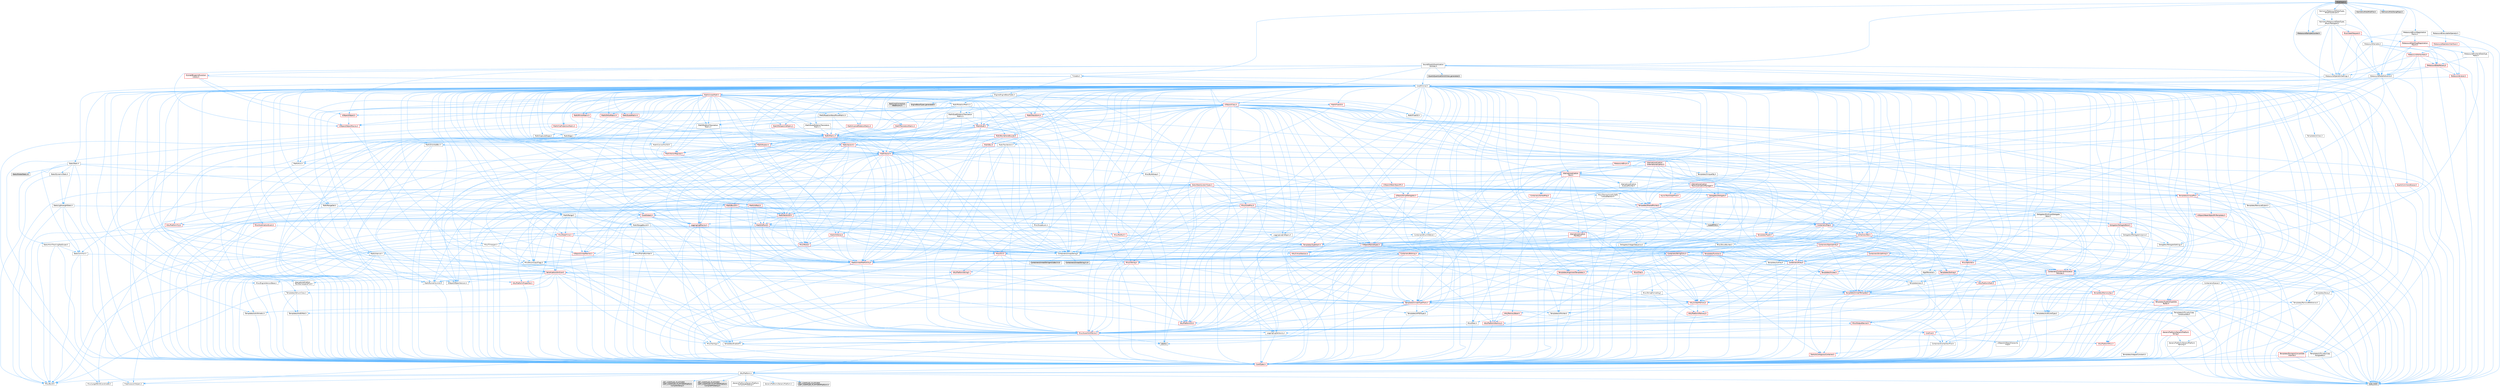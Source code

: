 digraph "MidiClock.h"
{
 // INTERACTIVE_SVG=YES
 // LATEX_PDF_SIZE
  bgcolor="transparent";
  edge [fontname=Helvetica,fontsize=10,labelfontname=Helvetica,labelfontsize=10];
  node [fontname=Helvetica,fontsize=10,shape=box,height=0.2,width=0.4];
  Node1 [id="Node000001",label="MidiClock.h",height=0.2,width=0.4,color="gray40", fillcolor="grey60", style="filled", fontcolor="black",tooltip=" "];
  Node1 -> Node2 [id="edge1_Node000001_Node000002",color="steelblue1",style="solid",tooltip=" "];
  Node2 [id="Node000002",label="Tickable.h",height=0.2,width=0.4,color="grey40", fillcolor="white", style="filled",URL="$d2/dd5/Tickable_8h.html",tooltip=" "];
  Node2 -> Node3 [id="edge2_Node000002_Node000003",color="steelblue1",style="solid",tooltip=" "];
  Node3 [id="Node000003",label="CoreMinimal.h",height=0.2,width=0.4,color="grey40", fillcolor="white", style="filled",URL="$d7/d67/CoreMinimal_8h.html",tooltip=" "];
  Node3 -> Node4 [id="edge3_Node000003_Node000004",color="steelblue1",style="solid",tooltip=" "];
  Node4 [id="Node000004",label="CoreTypes.h",height=0.2,width=0.4,color="red", fillcolor="#FFF0F0", style="filled",URL="$dc/dec/CoreTypes_8h.html",tooltip=" "];
  Node4 -> Node5 [id="edge4_Node000004_Node000005",color="steelblue1",style="solid",tooltip=" "];
  Node5 [id="Node000005",label="HAL/Platform.h",height=0.2,width=0.4,color="grey40", fillcolor="white", style="filled",URL="$d9/dd0/Platform_8h.html",tooltip=" "];
  Node5 -> Node6 [id="edge5_Node000005_Node000006",color="steelblue1",style="solid",tooltip=" "];
  Node6 [id="Node000006",label="Misc/Build.h",height=0.2,width=0.4,color="grey40", fillcolor="white", style="filled",URL="$d3/dbb/Build_8h.html",tooltip=" "];
  Node5 -> Node7 [id="edge6_Node000005_Node000007",color="steelblue1",style="solid",tooltip=" "];
  Node7 [id="Node000007",label="Misc/LargeWorldCoordinates.h",height=0.2,width=0.4,color="grey40", fillcolor="white", style="filled",URL="$d2/dcb/LargeWorldCoordinates_8h.html",tooltip=" "];
  Node5 -> Node8 [id="edge7_Node000005_Node000008",color="steelblue1",style="solid",tooltip=" "];
  Node8 [id="Node000008",label="type_traits",height=0.2,width=0.4,color="grey60", fillcolor="#E0E0E0", style="filled",tooltip=" "];
  Node5 -> Node9 [id="edge8_Node000005_Node000009",color="steelblue1",style="solid",tooltip=" "];
  Node9 [id="Node000009",label="PreprocessorHelpers.h",height=0.2,width=0.4,color="grey40", fillcolor="white", style="filled",URL="$db/ddb/PreprocessorHelpers_8h.html",tooltip=" "];
  Node5 -> Node10 [id="edge9_Node000005_Node000010",color="steelblue1",style="solid",tooltip=" "];
  Node10 [id="Node000010",label="UBT_COMPILED_PLATFORM\l/UBT_COMPILED_PLATFORMPlatform\lCompilerPreSetup.h",height=0.2,width=0.4,color="grey60", fillcolor="#E0E0E0", style="filled",tooltip=" "];
  Node5 -> Node11 [id="edge10_Node000005_Node000011",color="steelblue1",style="solid",tooltip=" "];
  Node11 [id="Node000011",label="GenericPlatform/GenericPlatform\lCompilerPreSetup.h",height=0.2,width=0.4,color="grey40", fillcolor="white", style="filled",URL="$d9/dc8/GenericPlatformCompilerPreSetup_8h.html",tooltip=" "];
  Node5 -> Node12 [id="edge11_Node000005_Node000012",color="steelblue1",style="solid",tooltip=" "];
  Node12 [id="Node000012",label="GenericPlatform/GenericPlatform.h",height=0.2,width=0.4,color="grey40", fillcolor="white", style="filled",URL="$d6/d84/GenericPlatform_8h.html",tooltip=" "];
  Node5 -> Node13 [id="edge12_Node000005_Node000013",color="steelblue1",style="solid",tooltip=" "];
  Node13 [id="Node000013",label="UBT_COMPILED_PLATFORM\l/UBT_COMPILED_PLATFORMPlatform.h",height=0.2,width=0.4,color="grey60", fillcolor="#E0E0E0", style="filled",tooltip=" "];
  Node5 -> Node14 [id="edge13_Node000005_Node000014",color="steelblue1",style="solid",tooltip=" "];
  Node14 [id="Node000014",label="UBT_COMPILED_PLATFORM\l/UBT_COMPILED_PLATFORMPlatform\lCompilerSetup.h",height=0.2,width=0.4,color="grey60", fillcolor="#E0E0E0", style="filled",tooltip=" "];
  Node3 -> Node18 [id="edge14_Node000003_Node000018",color="steelblue1",style="solid",tooltip=" "];
  Node18 [id="Node000018",label="CoreFwd.h",height=0.2,width=0.4,color="red", fillcolor="#FFF0F0", style="filled",URL="$d1/d1e/CoreFwd_8h.html",tooltip=" "];
  Node18 -> Node4 [id="edge15_Node000018_Node000004",color="steelblue1",style="solid",tooltip=" "];
  Node18 -> Node19 [id="edge16_Node000018_Node000019",color="steelblue1",style="solid",tooltip=" "];
  Node19 [id="Node000019",label="Containers/ContainersFwd.h",height=0.2,width=0.4,color="grey40", fillcolor="white", style="filled",URL="$d4/d0a/ContainersFwd_8h.html",tooltip=" "];
  Node19 -> Node5 [id="edge17_Node000019_Node000005",color="steelblue1",style="solid",tooltip=" "];
  Node19 -> Node4 [id="edge18_Node000019_Node000004",color="steelblue1",style="solid",tooltip=" "];
  Node19 -> Node20 [id="edge19_Node000019_Node000020",color="steelblue1",style="solid",tooltip=" "];
  Node20 [id="Node000020",label="Traits/IsContiguousContainer.h",height=0.2,width=0.4,color="red", fillcolor="#FFF0F0", style="filled",URL="$d5/d3c/IsContiguousContainer_8h.html",tooltip=" "];
  Node20 -> Node4 [id="edge20_Node000020_Node000004",color="steelblue1",style="solid",tooltip=" "];
  Node18 -> Node24 [id="edge21_Node000018_Node000024",color="steelblue1",style="solid",tooltip=" "];
  Node24 [id="Node000024",label="UObject/UObjectHierarchy\lFwd.h",height=0.2,width=0.4,color="grey40", fillcolor="white", style="filled",URL="$d3/d13/UObjectHierarchyFwd_8h.html",tooltip=" "];
  Node3 -> Node24 [id="edge22_Node000003_Node000024",color="steelblue1",style="solid",tooltip=" "];
  Node3 -> Node19 [id="edge23_Node000003_Node000019",color="steelblue1",style="solid",tooltip=" "];
  Node3 -> Node25 [id="edge24_Node000003_Node000025",color="steelblue1",style="solid",tooltip=" "];
  Node25 [id="Node000025",label="Misc/VarArgs.h",height=0.2,width=0.4,color="grey40", fillcolor="white", style="filled",URL="$d5/d6f/VarArgs_8h.html",tooltip=" "];
  Node25 -> Node4 [id="edge25_Node000025_Node000004",color="steelblue1",style="solid",tooltip=" "];
  Node3 -> Node26 [id="edge26_Node000003_Node000026",color="steelblue1",style="solid",tooltip=" "];
  Node26 [id="Node000026",label="Logging/LogVerbosity.h",height=0.2,width=0.4,color="grey40", fillcolor="white", style="filled",URL="$d2/d8f/LogVerbosity_8h.html",tooltip=" "];
  Node26 -> Node4 [id="edge27_Node000026_Node000004",color="steelblue1",style="solid",tooltip=" "];
  Node3 -> Node27 [id="edge28_Node000003_Node000027",color="steelblue1",style="solid",tooltip=" "];
  Node27 [id="Node000027",label="Misc/OutputDevice.h",height=0.2,width=0.4,color="red", fillcolor="#FFF0F0", style="filled",URL="$d7/d32/OutputDevice_8h.html",tooltip=" "];
  Node27 -> Node18 [id="edge29_Node000027_Node000018",color="steelblue1",style="solid",tooltip=" "];
  Node27 -> Node4 [id="edge30_Node000027_Node000004",color="steelblue1",style="solid",tooltip=" "];
  Node27 -> Node26 [id="edge31_Node000027_Node000026",color="steelblue1",style="solid",tooltip=" "];
  Node27 -> Node25 [id="edge32_Node000027_Node000025",color="steelblue1",style="solid",tooltip=" "];
  Node3 -> Node33 [id="edge33_Node000003_Node000033",color="steelblue1",style="solid",tooltip=" "];
  Node33 [id="Node000033",label="HAL/PlatformCrt.h",height=0.2,width=0.4,color="red", fillcolor="#FFF0F0", style="filled",URL="$d8/d75/PlatformCrt_8h.html",tooltip=" "];
  Node3 -> Node43 [id="edge34_Node000003_Node000043",color="steelblue1",style="solid",tooltip=" "];
  Node43 [id="Node000043",label="HAL/PlatformMisc.h",height=0.2,width=0.4,color="red", fillcolor="#FFF0F0", style="filled",URL="$d0/df5/PlatformMisc_8h.html",tooltip=" "];
  Node43 -> Node4 [id="edge35_Node000043_Node000004",color="steelblue1",style="solid",tooltip=" "];
  Node3 -> Node62 [id="edge36_Node000003_Node000062",color="steelblue1",style="solid",tooltip=" "];
  Node62 [id="Node000062",label="Misc/AssertionMacros.h",height=0.2,width=0.4,color="red", fillcolor="#FFF0F0", style="filled",URL="$d0/dfa/AssertionMacros_8h.html",tooltip=" "];
  Node62 -> Node4 [id="edge37_Node000062_Node000004",color="steelblue1",style="solid",tooltip=" "];
  Node62 -> Node5 [id="edge38_Node000062_Node000005",color="steelblue1",style="solid",tooltip=" "];
  Node62 -> Node43 [id="edge39_Node000062_Node000043",color="steelblue1",style="solid",tooltip=" "];
  Node62 -> Node9 [id="edge40_Node000062_Node000009",color="steelblue1",style="solid",tooltip=" "];
  Node62 -> Node63 [id="edge41_Node000062_Node000063",color="steelblue1",style="solid",tooltip=" "];
  Node63 [id="Node000063",label="Templates/EnableIf.h",height=0.2,width=0.4,color="grey40", fillcolor="white", style="filled",URL="$d7/d60/EnableIf_8h.html",tooltip=" "];
  Node63 -> Node4 [id="edge42_Node000063_Node000004",color="steelblue1",style="solid",tooltip=" "];
  Node62 -> Node25 [id="edge43_Node000062_Node000025",color="steelblue1",style="solid",tooltip=" "];
  Node62 -> Node70 [id="edge44_Node000062_Node000070",color="steelblue1",style="solid",tooltip=" "];
  Node70 [id="Node000070",label="atomic",height=0.2,width=0.4,color="grey60", fillcolor="#E0E0E0", style="filled",tooltip=" "];
  Node3 -> Node71 [id="edge45_Node000003_Node000071",color="steelblue1",style="solid",tooltip=" "];
  Node71 [id="Node000071",label="Templates/IsPointer.h",height=0.2,width=0.4,color="grey40", fillcolor="white", style="filled",URL="$d7/d05/IsPointer_8h.html",tooltip=" "];
  Node71 -> Node4 [id="edge46_Node000071_Node000004",color="steelblue1",style="solid",tooltip=" "];
  Node3 -> Node72 [id="edge47_Node000003_Node000072",color="steelblue1",style="solid",tooltip=" "];
  Node72 [id="Node000072",label="HAL/PlatformMemory.h",height=0.2,width=0.4,color="red", fillcolor="#FFF0F0", style="filled",URL="$de/d68/PlatformMemory_8h.html",tooltip=" "];
  Node72 -> Node4 [id="edge48_Node000072_Node000004",color="steelblue1",style="solid",tooltip=" "];
  Node3 -> Node55 [id="edge49_Node000003_Node000055",color="steelblue1",style="solid",tooltip=" "];
  Node55 [id="Node000055",label="HAL/PlatformAtomics.h",height=0.2,width=0.4,color="red", fillcolor="#FFF0F0", style="filled",URL="$d3/d36/PlatformAtomics_8h.html",tooltip=" "];
  Node55 -> Node4 [id="edge50_Node000055_Node000004",color="steelblue1",style="solid",tooltip=" "];
  Node3 -> Node77 [id="edge51_Node000003_Node000077",color="steelblue1",style="solid",tooltip=" "];
  Node77 [id="Node000077",label="Misc/Exec.h",height=0.2,width=0.4,color="grey40", fillcolor="white", style="filled",URL="$de/ddb/Exec_8h.html",tooltip=" "];
  Node77 -> Node4 [id="edge52_Node000077_Node000004",color="steelblue1",style="solid",tooltip=" "];
  Node77 -> Node62 [id="edge53_Node000077_Node000062",color="steelblue1",style="solid",tooltip=" "];
  Node3 -> Node78 [id="edge54_Node000003_Node000078",color="steelblue1",style="solid",tooltip=" "];
  Node78 [id="Node000078",label="HAL/MemoryBase.h",height=0.2,width=0.4,color="red", fillcolor="#FFF0F0", style="filled",URL="$d6/d9f/MemoryBase_8h.html",tooltip=" "];
  Node78 -> Node4 [id="edge55_Node000078_Node000004",color="steelblue1",style="solid",tooltip=" "];
  Node78 -> Node55 [id="edge56_Node000078_Node000055",color="steelblue1",style="solid",tooltip=" "];
  Node78 -> Node33 [id="edge57_Node000078_Node000033",color="steelblue1",style="solid",tooltip=" "];
  Node78 -> Node77 [id="edge58_Node000078_Node000077",color="steelblue1",style="solid",tooltip=" "];
  Node78 -> Node27 [id="edge59_Node000078_Node000027",color="steelblue1",style="solid",tooltip=" "];
  Node3 -> Node88 [id="edge60_Node000003_Node000088",color="steelblue1",style="solid",tooltip=" "];
  Node88 [id="Node000088",label="HAL/UnrealMemory.h",height=0.2,width=0.4,color="red", fillcolor="#FFF0F0", style="filled",URL="$d9/d96/UnrealMemory_8h.html",tooltip=" "];
  Node88 -> Node4 [id="edge61_Node000088_Node000004",color="steelblue1",style="solid",tooltip=" "];
  Node88 -> Node78 [id="edge62_Node000088_Node000078",color="steelblue1",style="solid",tooltip=" "];
  Node88 -> Node72 [id="edge63_Node000088_Node000072",color="steelblue1",style="solid",tooltip=" "];
  Node88 -> Node71 [id="edge64_Node000088_Node000071",color="steelblue1",style="solid",tooltip=" "];
  Node3 -> Node90 [id="edge65_Node000003_Node000090",color="steelblue1",style="solid",tooltip=" "];
  Node90 [id="Node000090",label="Templates/IsArithmetic.h",height=0.2,width=0.4,color="grey40", fillcolor="white", style="filled",URL="$d2/d5d/IsArithmetic_8h.html",tooltip=" "];
  Node90 -> Node4 [id="edge66_Node000090_Node000004",color="steelblue1",style="solid",tooltip=" "];
  Node3 -> Node84 [id="edge67_Node000003_Node000084",color="steelblue1",style="solid",tooltip=" "];
  Node84 [id="Node000084",label="Templates/AndOrNot.h",height=0.2,width=0.4,color="grey40", fillcolor="white", style="filled",URL="$db/d0a/AndOrNot_8h.html",tooltip=" "];
  Node84 -> Node4 [id="edge68_Node000084_Node000004",color="steelblue1",style="solid",tooltip=" "];
  Node3 -> Node91 [id="edge69_Node000003_Node000091",color="steelblue1",style="solid",tooltip=" "];
  Node91 [id="Node000091",label="Templates/IsPODType.h",height=0.2,width=0.4,color="grey40", fillcolor="white", style="filled",URL="$d7/db1/IsPODType_8h.html",tooltip=" "];
  Node91 -> Node4 [id="edge70_Node000091_Node000004",color="steelblue1",style="solid",tooltip=" "];
  Node3 -> Node92 [id="edge71_Node000003_Node000092",color="steelblue1",style="solid",tooltip=" "];
  Node92 [id="Node000092",label="Templates/IsUECoreType.h",height=0.2,width=0.4,color="grey40", fillcolor="white", style="filled",URL="$d1/db8/IsUECoreType_8h.html",tooltip=" "];
  Node92 -> Node4 [id="edge72_Node000092_Node000004",color="steelblue1",style="solid",tooltip=" "];
  Node92 -> Node8 [id="edge73_Node000092_Node000008",color="steelblue1",style="solid",tooltip=" "];
  Node3 -> Node85 [id="edge74_Node000003_Node000085",color="steelblue1",style="solid",tooltip=" "];
  Node85 [id="Node000085",label="Templates/IsTriviallyCopy\lConstructible.h",height=0.2,width=0.4,color="grey40", fillcolor="white", style="filled",URL="$d3/d78/IsTriviallyCopyConstructible_8h.html",tooltip=" "];
  Node85 -> Node4 [id="edge75_Node000085_Node000004",color="steelblue1",style="solid",tooltip=" "];
  Node85 -> Node8 [id="edge76_Node000085_Node000008",color="steelblue1",style="solid",tooltip=" "];
  Node3 -> Node93 [id="edge77_Node000003_Node000093",color="steelblue1",style="solid",tooltip=" "];
  Node93 [id="Node000093",label="Templates/UnrealTypeTraits.h",height=0.2,width=0.4,color="red", fillcolor="#FFF0F0", style="filled",URL="$d2/d2d/UnrealTypeTraits_8h.html",tooltip=" "];
  Node93 -> Node4 [id="edge78_Node000093_Node000004",color="steelblue1",style="solid",tooltip=" "];
  Node93 -> Node71 [id="edge79_Node000093_Node000071",color="steelblue1",style="solid",tooltip=" "];
  Node93 -> Node62 [id="edge80_Node000093_Node000062",color="steelblue1",style="solid",tooltip=" "];
  Node93 -> Node84 [id="edge81_Node000093_Node000084",color="steelblue1",style="solid",tooltip=" "];
  Node93 -> Node63 [id="edge82_Node000093_Node000063",color="steelblue1",style="solid",tooltip=" "];
  Node93 -> Node90 [id="edge83_Node000093_Node000090",color="steelblue1",style="solid",tooltip=" "];
  Node93 -> Node91 [id="edge84_Node000093_Node000091",color="steelblue1",style="solid",tooltip=" "];
  Node93 -> Node92 [id="edge85_Node000093_Node000092",color="steelblue1",style="solid",tooltip=" "];
  Node93 -> Node85 [id="edge86_Node000093_Node000085",color="steelblue1",style="solid",tooltip=" "];
  Node3 -> Node63 [id="edge87_Node000003_Node000063",color="steelblue1",style="solid",tooltip=" "];
  Node3 -> Node95 [id="edge88_Node000003_Node000095",color="steelblue1",style="solid",tooltip=" "];
  Node95 [id="Node000095",label="Templates/RemoveReference.h",height=0.2,width=0.4,color="grey40", fillcolor="white", style="filled",URL="$da/dbe/RemoveReference_8h.html",tooltip=" "];
  Node95 -> Node4 [id="edge89_Node000095_Node000004",color="steelblue1",style="solid",tooltip=" "];
  Node3 -> Node96 [id="edge90_Node000003_Node000096",color="steelblue1",style="solid",tooltip=" "];
  Node96 [id="Node000096",label="Templates/IntegralConstant.h",height=0.2,width=0.4,color="grey40", fillcolor="white", style="filled",URL="$db/d1b/IntegralConstant_8h.html",tooltip=" "];
  Node96 -> Node4 [id="edge91_Node000096_Node000004",color="steelblue1",style="solid",tooltip=" "];
  Node3 -> Node97 [id="edge92_Node000003_Node000097",color="steelblue1",style="solid",tooltip=" "];
  Node97 [id="Node000097",label="Templates/IsClass.h",height=0.2,width=0.4,color="grey40", fillcolor="white", style="filled",URL="$db/dcb/IsClass_8h.html",tooltip=" "];
  Node97 -> Node4 [id="edge93_Node000097_Node000004",color="steelblue1",style="solid",tooltip=" "];
  Node3 -> Node98 [id="edge94_Node000003_Node000098",color="steelblue1",style="solid",tooltip=" "];
  Node98 [id="Node000098",label="Templates/TypeCompatible\lBytes.h",height=0.2,width=0.4,color="red", fillcolor="#FFF0F0", style="filled",URL="$df/d0a/TypeCompatibleBytes_8h.html",tooltip=" "];
  Node98 -> Node4 [id="edge95_Node000098_Node000004",color="steelblue1",style="solid",tooltip=" "];
  Node98 -> Node8 [id="edge96_Node000098_Node000008",color="steelblue1",style="solid",tooltip=" "];
  Node3 -> Node20 [id="edge97_Node000003_Node000020",color="steelblue1",style="solid",tooltip=" "];
  Node3 -> Node99 [id="edge98_Node000003_Node000099",color="steelblue1",style="solid",tooltip=" "];
  Node99 [id="Node000099",label="Templates/UnrealTemplate.h",height=0.2,width=0.4,color="red", fillcolor="#FFF0F0", style="filled",URL="$d4/d24/UnrealTemplate_8h.html",tooltip=" "];
  Node99 -> Node4 [id="edge99_Node000099_Node000004",color="steelblue1",style="solid",tooltip=" "];
  Node99 -> Node71 [id="edge100_Node000099_Node000071",color="steelblue1",style="solid",tooltip=" "];
  Node99 -> Node88 [id="edge101_Node000099_Node000088",color="steelblue1",style="solid",tooltip=" "];
  Node99 -> Node93 [id="edge102_Node000099_Node000093",color="steelblue1",style="solid",tooltip=" "];
  Node99 -> Node95 [id="edge103_Node000099_Node000095",color="steelblue1",style="solid",tooltip=" "];
  Node99 -> Node98 [id="edge104_Node000099_Node000098",color="steelblue1",style="solid",tooltip=" "];
  Node99 -> Node20 [id="edge105_Node000099_Node000020",color="steelblue1",style="solid",tooltip=" "];
  Node99 -> Node8 [id="edge106_Node000099_Node000008",color="steelblue1",style="solid",tooltip=" "];
  Node3 -> Node48 [id="edge107_Node000003_Node000048",color="steelblue1",style="solid",tooltip=" "];
  Node48 [id="Node000048",label="Math/NumericLimits.h",height=0.2,width=0.4,color="grey40", fillcolor="white", style="filled",URL="$df/d1b/NumericLimits_8h.html",tooltip=" "];
  Node48 -> Node4 [id="edge108_Node000048_Node000004",color="steelblue1",style="solid",tooltip=" "];
  Node3 -> Node103 [id="edge109_Node000003_Node000103",color="steelblue1",style="solid",tooltip=" "];
  Node103 [id="Node000103",label="HAL/PlatformMath.h",height=0.2,width=0.4,color="red", fillcolor="#FFF0F0", style="filled",URL="$dc/d53/PlatformMath_8h.html",tooltip=" "];
  Node103 -> Node4 [id="edge110_Node000103_Node000004",color="steelblue1",style="solid",tooltip=" "];
  Node3 -> Node86 [id="edge111_Node000003_Node000086",color="steelblue1",style="solid",tooltip=" "];
  Node86 [id="Node000086",label="Templates/IsTriviallyCopy\lAssignable.h",height=0.2,width=0.4,color="grey40", fillcolor="white", style="filled",URL="$d2/df2/IsTriviallyCopyAssignable_8h.html",tooltip=" "];
  Node86 -> Node4 [id="edge112_Node000086_Node000004",color="steelblue1",style="solid",tooltip=" "];
  Node86 -> Node8 [id="edge113_Node000086_Node000008",color="steelblue1",style="solid",tooltip=" "];
  Node3 -> Node111 [id="edge114_Node000003_Node000111",color="steelblue1",style="solid",tooltip=" "];
  Node111 [id="Node000111",label="Templates/MemoryOps.h",height=0.2,width=0.4,color="red", fillcolor="#FFF0F0", style="filled",URL="$db/dea/MemoryOps_8h.html",tooltip=" "];
  Node111 -> Node4 [id="edge115_Node000111_Node000004",color="steelblue1",style="solid",tooltip=" "];
  Node111 -> Node88 [id="edge116_Node000111_Node000088",color="steelblue1",style="solid",tooltip=" "];
  Node111 -> Node86 [id="edge117_Node000111_Node000086",color="steelblue1",style="solid",tooltip=" "];
  Node111 -> Node85 [id="edge118_Node000111_Node000085",color="steelblue1",style="solid",tooltip=" "];
  Node111 -> Node93 [id="edge119_Node000111_Node000093",color="steelblue1",style="solid",tooltip=" "];
  Node111 -> Node8 [id="edge120_Node000111_Node000008",color="steelblue1",style="solid",tooltip=" "];
  Node3 -> Node112 [id="edge121_Node000003_Node000112",color="steelblue1",style="solid",tooltip=" "];
  Node112 [id="Node000112",label="Containers/ContainerAllocation\lPolicies.h",height=0.2,width=0.4,color="red", fillcolor="#FFF0F0", style="filled",URL="$d7/dff/ContainerAllocationPolicies_8h.html",tooltip=" "];
  Node112 -> Node4 [id="edge122_Node000112_Node000004",color="steelblue1",style="solid",tooltip=" "];
  Node112 -> Node112 [id="edge123_Node000112_Node000112",color="steelblue1",style="solid",tooltip=" "];
  Node112 -> Node103 [id="edge124_Node000112_Node000103",color="steelblue1",style="solid",tooltip=" "];
  Node112 -> Node88 [id="edge125_Node000112_Node000088",color="steelblue1",style="solid",tooltip=" "];
  Node112 -> Node48 [id="edge126_Node000112_Node000048",color="steelblue1",style="solid",tooltip=" "];
  Node112 -> Node62 [id="edge127_Node000112_Node000062",color="steelblue1",style="solid",tooltip=" "];
  Node112 -> Node111 [id="edge128_Node000112_Node000111",color="steelblue1",style="solid",tooltip=" "];
  Node112 -> Node98 [id="edge129_Node000112_Node000098",color="steelblue1",style="solid",tooltip=" "];
  Node112 -> Node8 [id="edge130_Node000112_Node000008",color="steelblue1",style="solid",tooltip=" "];
  Node3 -> Node115 [id="edge131_Node000003_Node000115",color="steelblue1",style="solid",tooltip=" "];
  Node115 [id="Node000115",label="Templates/IsEnumClass.h",height=0.2,width=0.4,color="grey40", fillcolor="white", style="filled",URL="$d7/d15/IsEnumClass_8h.html",tooltip=" "];
  Node115 -> Node4 [id="edge132_Node000115_Node000004",color="steelblue1",style="solid",tooltip=" "];
  Node115 -> Node84 [id="edge133_Node000115_Node000084",color="steelblue1",style="solid",tooltip=" "];
  Node3 -> Node116 [id="edge134_Node000003_Node000116",color="steelblue1",style="solid",tooltip=" "];
  Node116 [id="Node000116",label="HAL/PlatformProperties.h",height=0.2,width=0.4,color="red", fillcolor="#FFF0F0", style="filled",URL="$d9/db0/PlatformProperties_8h.html",tooltip=" "];
  Node116 -> Node4 [id="edge135_Node000116_Node000004",color="steelblue1",style="solid",tooltip=" "];
  Node3 -> Node119 [id="edge136_Node000003_Node000119",color="steelblue1",style="solid",tooltip=" "];
  Node119 [id="Node000119",label="Misc/EngineVersionBase.h",height=0.2,width=0.4,color="grey40", fillcolor="white", style="filled",URL="$d5/d2b/EngineVersionBase_8h.html",tooltip=" "];
  Node119 -> Node4 [id="edge137_Node000119_Node000004",color="steelblue1",style="solid",tooltip=" "];
  Node3 -> Node120 [id="edge138_Node000003_Node000120",color="steelblue1",style="solid",tooltip=" "];
  Node120 [id="Node000120",label="Internationalization\l/TextNamespaceFwd.h",height=0.2,width=0.4,color="grey40", fillcolor="white", style="filled",URL="$d8/d97/TextNamespaceFwd_8h.html",tooltip=" "];
  Node120 -> Node4 [id="edge139_Node000120_Node000004",color="steelblue1",style="solid",tooltip=" "];
  Node3 -> Node121 [id="edge140_Node000003_Node000121",color="steelblue1",style="solid",tooltip=" "];
  Node121 [id="Node000121",label="Serialization/Archive.h",height=0.2,width=0.4,color="red", fillcolor="#FFF0F0", style="filled",URL="$d7/d3b/Archive_8h.html",tooltip=" "];
  Node121 -> Node18 [id="edge141_Node000121_Node000018",color="steelblue1",style="solid",tooltip=" "];
  Node121 -> Node4 [id="edge142_Node000121_Node000004",color="steelblue1",style="solid",tooltip=" "];
  Node121 -> Node116 [id="edge143_Node000121_Node000116",color="steelblue1",style="solid",tooltip=" "];
  Node121 -> Node120 [id="edge144_Node000121_Node000120",color="steelblue1",style="solid",tooltip=" "];
  Node121 -> Node62 [id="edge145_Node000121_Node000062",color="steelblue1",style="solid",tooltip=" "];
  Node121 -> Node6 [id="edge146_Node000121_Node000006",color="steelblue1",style="solid",tooltip=" "];
  Node121 -> Node119 [id="edge147_Node000121_Node000119",color="steelblue1",style="solid",tooltip=" "];
  Node121 -> Node25 [id="edge148_Node000121_Node000025",color="steelblue1",style="solid",tooltip=" "];
  Node121 -> Node63 [id="edge149_Node000121_Node000063",color="steelblue1",style="solid",tooltip=" "];
  Node121 -> Node115 [id="edge150_Node000121_Node000115",color="steelblue1",style="solid",tooltip=" "];
  Node121 -> Node99 [id="edge151_Node000121_Node000099",color="steelblue1",style="solid",tooltip=" "];
  Node121 -> Node124 [id="edge152_Node000121_Node000124",color="steelblue1",style="solid",tooltip=" "];
  Node124 [id="Node000124",label="UObject/ObjectVersion.h",height=0.2,width=0.4,color="grey40", fillcolor="white", style="filled",URL="$da/d63/ObjectVersion_8h.html",tooltip=" "];
  Node124 -> Node4 [id="edge153_Node000124_Node000004",color="steelblue1",style="solid",tooltip=" "];
  Node3 -> Node125 [id="edge154_Node000003_Node000125",color="steelblue1",style="solid",tooltip=" "];
  Node125 [id="Node000125",label="Templates/Less.h",height=0.2,width=0.4,color="grey40", fillcolor="white", style="filled",URL="$de/dc8/Less_8h.html",tooltip=" "];
  Node125 -> Node4 [id="edge155_Node000125_Node000004",color="steelblue1",style="solid",tooltip=" "];
  Node125 -> Node99 [id="edge156_Node000125_Node000099",color="steelblue1",style="solid",tooltip=" "];
  Node3 -> Node126 [id="edge157_Node000003_Node000126",color="steelblue1",style="solid",tooltip=" "];
  Node126 [id="Node000126",label="Templates/Sorting.h",height=0.2,width=0.4,color="red", fillcolor="#FFF0F0", style="filled",URL="$d3/d9e/Sorting_8h.html",tooltip=" "];
  Node126 -> Node4 [id="edge158_Node000126_Node000004",color="steelblue1",style="solid",tooltip=" "];
  Node126 -> Node103 [id="edge159_Node000126_Node000103",color="steelblue1",style="solid",tooltip=" "];
  Node126 -> Node125 [id="edge160_Node000126_Node000125",color="steelblue1",style="solid",tooltip=" "];
  Node3 -> Node137 [id="edge161_Node000003_Node000137",color="steelblue1",style="solid",tooltip=" "];
  Node137 [id="Node000137",label="Misc/Char.h",height=0.2,width=0.4,color="red", fillcolor="#FFF0F0", style="filled",URL="$d0/d58/Char_8h.html",tooltip=" "];
  Node137 -> Node4 [id="edge162_Node000137_Node000004",color="steelblue1",style="solid",tooltip=" "];
  Node137 -> Node8 [id="edge163_Node000137_Node000008",color="steelblue1",style="solid",tooltip=" "];
  Node3 -> Node140 [id="edge164_Node000003_Node000140",color="steelblue1",style="solid",tooltip=" "];
  Node140 [id="Node000140",label="GenericPlatform/GenericPlatform\lStricmp.h",height=0.2,width=0.4,color="grey40", fillcolor="white", style="filled",URL="$d2/d86/GenericPlatformStricmp_8h.html",tooltip=" "];
  Node140 -> Node4 [id="edge165_Node000140_Node000004",color="steelblue1",style="solid",tooltip=" "];
  Node3 -> Node141 [id="edge166_Node000003_Node000141",color="steelblue1",style="solid",tooltip=" "];
  Node141 [id="Node000141",label="GenericPlatform/GenericPlatform\lString.h",height=0.2,width=0.4,color="red", fillcolor="#FFF0F0", style="filled",URL="$dd/d20/GenericPlatformString_8h.html",tooltip=" "];
  Node141 -> Node4 [id="edge167_Node000141_Node000004",color="steelblue1",style="solid",tooltip=" "];
  Node141 -> Node140 [id="edge168_Node000141_Node000140",color="steelblue1",style="solid",tooltip=" "];
  Node141 -> Node63 [id="edge169_Node000141_Node000063",color="steelblue1",style="solid",tooltip=" "];
  Node141 -> Node8 [id="edge170_Node000141_Node000008",color="steelblue1",style="solid",tooltip=" "];
  Node3 -> Node74 [id="edge171_Node000003_Node000074",color="steelblue1",style="solid",tooltip=" "];
  Node74 [id="Node000074",label="HAL/PlatformString.h",height=0.2,width=0.4,color="red", fillcolor="#FFF0F0", style="filled",URL="$db/db5/PlatformString_8h.html",tooltip=" "];
  Node74 -> Node4 [id="edge172_Node000074_Node000004",color="steelblue1",style="solid",tooltip=" "];
  Node3 -> Node144 [id="edge173_Node000003_Node000144",color="steelblue1",style="solid",tooltip=" "];
  Node144 [id="Node000144",label="Misc/CString.h",height=0.2,width=0.4,color="red", fillcolor="#FFF0F0", style="filled",URL="$d2/d49/CString_8h.html",tooltip=" "];
  Node144 -> Node4 [id="edge174_Node000144_Node000004",color="steelblue1",style="solid",tooltip=" "];
  Node144 -> Node33 [id="edge175_Node000144_Node000033",color="steelblue1",style="solid",tooltip=" "];
  Node144 -> Node74 [id="edge176_Node000144_Node000074",color="steelblue1",style="solid",tooltip=" "];
  Node144 -> Node62 [id="edge177_Node000144_Node000062",color="steelblue1",style="solid",tooltip=" "];
  Node144 -> Node137 [id="edge178_Node000144_Node000137",color="steelblue1",style="solid",tooltip=" "];
  Node144 -> Node25 [id="edge179_Node000144_Node000025",color="steelblue1",style="solid",tooltip=" "];
  Node3 -> Node145 [id="edge180_Node000003_Node000145",color="steelblue1",style="solid",tooltip=" "];
  Node145 [id="Node000145",label="Misc/Crc.h",height=0.2,width=0.4,color="red", fillcolor="#FFF0F0", style="filled",URL="$d4/dd2/Crc_8h.html",tooltip=" "];
  Node145 -> Node4 [id="edge181_Node000145_Node000004",color="steelblue1",style="solid",tooltip=" "];
  Node145 -> Node74 [id="edge182_Node000145_Node000074",color="steelblue1",style="solid",tooltip=" "];
  Node145 -> Node62 [id="edge183_Node000145_Node000062",color="steelblue1",style="solid",tooltip=" "];
  Node145 -> Node144 [id="edge184_Node000145_Node000144",color="steelblue1",style="solid",tooltip=" "];
  Node145 -> Node137 [id="edge185_Node000145_Node000137",color="steelblue1",style="solid",tooltip=" "];
  Node145 -> Node93 [id="edge186_Node000145_Node000093",color="steelblue1",style="solid",tooltip=" "];
  Node3 -> Node136 [id="edge187_Node000003_Node000136",color="steelblue1",style="solid",tooltip=" "];
  Node136 [id="Node000136",label="Math/UnrealMathUtility.h",height=0.2,width=0.4,color="red", fillcolor="#FFF0F0", style="filled",URL="$db/db8/UnrealMathUtility_8h.html",tooltip=" "];
  Node136 -> Node4 [id="edge188_Node000136_Node000004",color="steelblue1",style="solid",tooltip=" "];
  Node136 -> Node62 [id="edge189_Node000136_Node000062",color="steelblue1",style="solid",tooltip=" "];
  Node136 -> Node103 [id="edge190_Node000136_Node000103",color="steelblue1",style="solid",tooltip=" "];
  Node3 -> Node146 [id="edge191_Node000003_Node000146",color="steelblue1",style="solid",tooltip=" "];
  Node146 [id="Node000146",label="Containers/UnrealString.h",height=0.2,width=0.4,color="grey40", fillcolor="white", style="filled",URL="$d5/dba/UnrealString_8h.html",tooltip=" "];
  Node146 -> Node147 [id="edge192_Node000146_Node000147",color="steelblue1",style="solid",tooltip=" "];
  Node147 [id="Node000147",label="Containers/UnrealStringIncludes.h.inl",height=0.2,width=0.4,color="grey60", fillcolor="#E0E0E0", style="filled",tooltip=" "];
  Node146 -> Node148 [id="edge193_Node000146_Node000148",color="steelblue1",style="solid",tooltip=" "];
  Node148 [id="Node000148",label="Containers/UnrealString.h.inl",height=0.2,width=0.4,color="grey60", fillcolor="#E0E0E0", style="filled",tooltip=" "];
  Node146 -> Node149 [id="edge194_Node000146_Node000149",color="steelblue1",style="solid",tooltip=" "];
  Node149 [id="Node000149",label="Misc/StringFormatArg.h",height=0.2,width=0.4,color="grey40", fillcolor="white", style="filled",URL="$d2/d16/StringFormatArg_8h.html",tooltip=" "];
  Node149 -> Node19 [id="edge195_Node000149_Node000019",color="steelblue1",style="solid",tooltip=" "];
  Node3 -> Node150 [id="edge196_Node000003_Node000150",color="steelblue1",style="solid",tooltip=" "];
  Node150 [id="Node000150",label="Containers/Array.h",height=0.2,width=0.4,color="red", fillcolor="#FFF0F0", style="filled",URL="$df/dd0/Array_8h.html",tooltip=" "];
  Node150 -> Node4 [id="edge197_Node000150_Node000004",color="steelblue1",style="solid",tooltip=" "];
  Node150 -> Node62 [id="edge198_Node000150_Node000062",color="steelblue1",style="solid",tooltip=" "];
  Node150 -> Node88 [id="edge199_Node000150_Node000088",color="steelblue1",style="solid",tooltip=" "];
  Node150 -> Node93 [id="edge200_Node000150_Node000093",color="steelblue1",style="solid",tooltip=" "];
  Node150 -> Node99 [id="edge201_Node000150_Node000099",color="steelblue1",style="solid",tooltip=" "];
  Node150 -> Node112 [id="edge202_Node000150_Node000112",color="steelblue1",style="solid",tooltip=" "];
  Node150 -> Node121 [id="edge203_Node000150_Node000121",color="steelblue1",style="solid",tooltip=" "];
  Node150 -> Node129 [id="edge204_Node000150_Node000129",color="steelblue1",style="solid",tooltip=" "];
  Node129 [id="Node000129",label="Templates/Invoke.h",height=0.2,width=0.4,color="red", fillcolor="#FFF0F0", style="filled",URL="$d7/deb/Invoke_8h.html",tooltip=" "];
  Node129 -> Node4 [id="edge205_Node000129_Node000004",color="steelblue1",style="solid",tooltip=" "];
  Node129 -> Node99 [id="edge206_Node000129_Node000099",color="steelblue1",style="solid",tooltip=" "];
  Node129 -> Node8 [id="edge207_Node000129_Node000008",color="steelblue1",style="solid",tooltip=" "];
  Node150 -> Node125 [id="edge208_Node000150_Node000125",color="steelblue1",style="solid",tooltip=" "];
  Node150 -> Node126 [id="edge209_Node000150_Node000126",color="steelblue1",style="solid",tooltip=" "];
  Node150 -> Node173 [id="edge210_Node000150_Node000173",color="steelblue1",style="solid",tooltip=" "];
  Node173 [id="Node000173",label="Templates/AlignmentTemplates.h",height=0.2,width=0.4,color="red", fillcolor="#FFF0F0", style="filled",URL="$dd/d32/AlignmentTemplates_8h.html",tooltip=" "];
  Node173 -> Node4 [id="edge211_Node000173_Node000004",color="steelblue1",style="solid",tooltip=" "];
  Node173 -> Node71 [id="edge212_Node000173_Node000071",color="steelblue1",style="solid",tooltip=" "];
  Node150 -> Node8 [id="edge213_Node000150_Node000008",color="steelblue1",style="solid",tooltip=" "];
  Node3 -> Node174 [id="edge214_Node000003_Node000174",color="steelblue1",style="solid",tooltip=" "];
  Node174 [id="Node000174",label="Misc/FrameNumber.h",height=0.2,width=0.4,color="grey40", fillcolor="white", style="filled",URL="$dd/dbd/FrameNumber_8h.html",tooltip=" "];
  Node174 -> Node4 [id="edge215_Node000174_Node000004",color="steelblue1",style="solid",tooltip=" "];
  Node174 -> Node48 [id="edge216_Node000174_Node000048",color="steelblue1",style="solid",tooltip=" "];
  Node174 -> Node136 [id="edge217_Node000174_Node000136",color="steelblue1",style="solid",tooltip=" "];
  Node174 -> Node63 [id="edge218_Node000174_Node000063",color="steelblue1",style="solid",tooltip=" "];
  Node174 -> Node93 [id="edge219_Node000174_Node000093",color="steelblue1",style="solid",tooltip=" "];
  Node3 -> Node175 [id="edge220_Node000003_Node000175",color="steelblue1",style="solid",tooltip=" "];
  Node175 [id="Node000175",label="Misc/Timespan.h",height=0.2,width=0.4,color="grey40", fillcolor="white", style="filled",URL="$da/dd9/Timespan_8h.html",tooltip=" "];
  Node175 -> Node4 [id="edge221_Node000175_Node000004",color="steelblue1",style="solid",tooltip=" "];
  Node175 -> Node176 [id="edge222_Node000175_Node000176",color="steelblue1",style="solid",tooltip=" "];
  Node176 [id="Node000176",label="Math/Interval.h",height=0.2,width=0.4,color="grey40", fillcolor="white", style="filled",URL="$d1/d55/Interval_8h.html",tooltip=" "];
  Node176 -> Node4 [id="edge223_Node000176_Node000004",color="steelblue1",style="solid",tooltip=" "];
  Node176 -> Node90 [id="edge224_Node000176_Node000090",color="steelblue1",style="solid",tooltip=" "];
  Node176 -> Node93 [id="edge225_Node000176_Node000093",color="steelblue1",style="solid",tooltip=" "];
  Node176 -> Node48 [id="edge226_Node000176_Node000048",color="steelblue1",style="solid",tooltip=" "];
  Node176 -> Node136 [id="edge227_Node000176_Node000136",color="steelblue1",style="solid",tooltip=" "];
  Node175 -> Node136 [id="edge228_Node000175_Node000136",color="steelblue1",style="solid",tooltip=" "];
  Node175 -> Node62 [id="edge229_Node000175_Node000062",color="steelblue1",style="solid",tooltip=" "];
  Node3 -> Node177 [id="edge230_Node000003_Node000177",color="steelblue1",style="solid",tooltip=" "];
  Node177 [id="Node000177",label="Containers/StringConv.h",height=0.2,width=0.4,color="red", fillcolor="#FFF0F0", style="filled",URL="$d3/ddf/StringConv_8h.html",tooltip=" "];
  Node177 -> Node4 [id="edge231_Node000177_Node000004",color="steelblue1",style="solid",tooltip=" "];
  Node177 -> Node62 [id="edge232_Node000177_Node000062",color="steelblue1",style="solid",tooltip=" "];
  Node177 -> Node112 [id="edge233_Node000177_Node000112",color="steelblue1",style="solid",tooltip=" "];
  Node177 -> Node150 [id="edge234_Node000177_Node000150",color="steelblue1",style="solid",tooltip=" "];
  Node177 -> Node144 [id="edge235_Node000177_Node000144",color="steelblue1",style="solid",tooltip=" "];
  Node177 -> Node178 [id="edge236_Node000177_Node000178",color="steelblue1",style="solid",tooltip=" "];
  Node178 [id="Node000178",label="Templates/IsArray.h",height=0.2,width=0.4,color="grey40", fillcolor="white", style="filled",URL="$d8/d8d/IsArray_8h.html",tooltip=" "];
  Node178 -> Node4 [id="edge237_Node000178_Node000004",color="steelblue1",style="solid",tooltip=" "];
  Node177 -> Node99 [id="edge238_Node000177_Node000099",color="steelblue1",style="solid",tooltip=" "];
  Node177 -> Node93 [id="edge239_Node000177_Node000093",color="steelblue1",style="solid",tooltip=" "];
  Node177 -> Node20 [id="edge240_Node000177_Node000020",color="steelblue1",style="solid",tooltip=" "];
  Node177 -> Node8 [id="edge241_Node000177_Node000008",color="steelblue1",style="solid",tooltip=" "];
  Node3 -> Node179 [id="edge242_Node000003_Node000179",color="steelblue1",style="solid",tooltip=" "];
  Node179 [id="Node000179",label="UObject/UnrealNames.h",height=0.2,width=0.4,color="red", fillcolor="#FFF0F0", style="filled",URL="$d8/db1/UnrealNames_8h.html",tooltip=" "];
  Node179 -> Node4 [id="edge243_Node000179_Node000004",color="steelblue1",style="solid",tooltip=" "];
  Node3 -> Node181 [id="edge244_Node000003_Node000181",color="steelblue1",style="solid",tooltip=" "];
  Node181 [id="Node000181",label="UObject/NameTypes.h",height=0.2,width=0.4,color="red", fillcolor="#FFF0F0", style="filled",URL="$d6/d35/NameTypes_8h.html",tooltip=" "];
  Node181 -> Node4 [id="edge245_Node000181_Node000004",color="steelblue1",style="solid",tooltip=" "];
  Node181 -> Node62 [id="edge246_Node000181_Node000062",color="steelblue1",style="solid",tooltip=" "];
  Node181 -> Node88 [id="edge247_Node000181_Node000088",color="steelblue1",style="solid",tooltip=" "];
  Node181 -> Node93 [id="edge248_Node000181_Node000093",color="steelblue1",style="solid",tooltip=" "];
  Node181 -> Node99 [id="edge249_Node000181_Node000099",color="steelblue1",style="solid",tooltip=" "];
  Node181 -> Node146 [id="edge250_Node000181_Node000146",color="steelblue1",style="solid",tooltip=" "];
  Node181 -> Node182 [id="edge251_Node000181_Node000182",color="steelblue1",style="solid",tooltip=" "];
  Node182 [id="Node000182",label="HAL/CriticalSection.h",height=0.2,width=0.4,color="red", fillcolor="#FFF0F0", style="filled",URL="$d6/d90/CriticalSection_8h.html",tooltip=" "];
  Node181 -> Node177 [id="edge252_Node000181_Node000177",color="steelblue1",style="solid",tooltip=" "];
  Node181 -> Node179 [id="edge253_Node000181_Node000179",color="steelblue1",style="solid",tooltip=" "];
  Node3 -> Node189 [id="edge254_Node000003_Node000189",color="steelblue1",style="solid",tooltip=" "];
  Node189 [id="Node000189",label="Misc/Parse.h",height=0.2,width=0.4,color="red", fillcolor="#FFF0F0", style="filled",URL="$dc/d71/Parse_8h.html",tooltip=" "];
  Node189 -> Node146 [id="edge255_Node000189_Node000146",color="steelblue1",style="solid",tooltip=" "];
  Node189 -> Node4 [id="edge256_Node000189_Node000004",color="steelblue1",style="solid",tooltip=" "];
  Node189 -> Node33 [id="edge257_Node000189_Node000033",color="steelblue1",style="solid",tooltip=" "];
  Node189 -> Node6 [id="edge258_Node000189_Node000006",color="steelblue1",style="solid",tooltip=" "];
  Node189 -> Node50 [id="edge259_Node000189_Node000050",color="steelblue1",style="solid",tooltip=" "];
  Node50 [id="Node000050",label="Misc/EnumClassFlags.h",height=0.2,width=0.4,color="grey40", fillcolor="white", style="filled",URL="$d8/de7/EnumClassFlags_8h.html",tooltip=" "];
  Node189 -> Node190 [id="edge260_Node000189_Node000190",color="steelblue1",style="solid",tooltip=" "];
  Node190 [id="Node000190",label="Templates/Function.h",height=0.2,width=0.4,color="red", fillcolor="#FFF0F0", style="filled",URL="$df/df5/Function_8h.html",tooltip=" "];
  Node190 -> Node4 [id="edge261_Node000190_Node000004",color="steelblue1",style="solid",tooltip=" "];
  Node190 -> Node62 [id="edge262_Node000190_Node000062",color="steelblue1",style="solid",tooltip=" "];
  Node190 -> Node88 [id="edge263_Node000190_Node000088",color="steelblue1",style="solid",tooltip=" "];
  Node190 -> Node93 [id="edge264_Node000190_Node000093",color="steelblue1",style="solid",tooltip=" "];
  Node190 -> Node129 [id="edge265_Node000190_Node000129",color="steelblue1",style="solid",tooltip=" "];
  Node190 -> Node99 [id="edge266_Node000190_Node000099",color="steelblue1",style="solid",tooltip=" "];
  Node190 -> Node136 [id="edge267_Node000190_Node000136",color="steelblue1",style="solid",tooltip=" "];
  Node190 -> Node8 [id="edge268_Node000190_Node000008",color="steelblue1",style="solid",tooltip=" "];
  Node3 -> Node173 [id="edge269_Node000003_Node000173",color="steelblue1",style="solid",tooltip=" "];
  Node3 -> Node192 [id="edge270_Node000003_Node000192",color="steelblue1",style="solid",tooltip=" "];
  Node192 [id="Node000192",label="Misc/StructBuilder.h",height=0.2,width=0.4,color="grey40", fillcolor="white", style="filled",URL="$d9/db3/StructBuilder_8h.html",tooltip=" "];
  Node192 -> Node4 [id="edge271_Node000192_Node000004",color="steelblue1",style="solid",tooltip=" "];
  Node192 -> Node136 [id="edge272_Node000192_Node000136",color="steelblue1",style="solid",tooltip=" "];
  Node192 -> Node173 [id="edge273_Node000192_Node000173",color="steelblue1",style="solid",tooltip=" "];
  Node3 -> Node105 [id="edge274_Node000003_Node000105",color="steelblue1",style="solid",tooltip=" "];
  Node105 [id="Node000105",label="Templates/Decay.h",height=0.2,width=0.4,color="grey40", fillcolor="white", style="filled",URL="$dd/d0f/Decay_8h.html",tooltip=" "];
  Node105 -> Node4 [id="edge275_Node000105_Node000004",color="steelblue1",style="solid",tooltip=" "];
  Node105 -> Node95 [id="edge276_Node000105_Node000095",color="steelblue1",style="solid",tooltip=" "];
  Node105 -> Node8 [id="edge277_Node000105_Node000008",color="steelblue1",style="solid",tooltip=" "];
  Node3 -> Node193 [id="edge278_Node000003_Node000193",color="steelblue1",style="solid",tooltip=" "];
  Node193 [id="Node000193",label="Templates/PointerIsConvertible\lFromTo.h",height=0.2,width=0.4,color="red", fillcolor="#FFF0F0", style="filled",URL="$d6/d65/PointerIsConvertibleFromTo_8h.html",tooltip=" "];
  Node193 -> Node4 [id="edge279_Node000193_Node000004",color="steelblue1",style="solid",tooltip=" "];
  Node193 -> Node8 [id="edge280_Node000193_Node000008",color="steelblue1",style="solid",tooltip=" "];
  Node3 -> Node129 [id="edge281_Node000003_Node000129",color="steelblue1",style="solid",tooltip=" "];
  Node3 -> Node190 [id="edge282_Node000003_Node000190",color="steelblue1",style="solid",tooltip=" "];
  Node3 -> Node162 [id="edge283_Node000003_Node000162",color="steelblue1",style="solid",tooltip=" "];
  Node162 [id="Node000162",label="Templates/TypeHash.h",height=0.2,width=0.4,color="red", fillcolor="#FFF0F0", style="filled",URL="$d1/d62/TypeHash_8h.html",tooltip=" "];
  Node162 -> Node4 [id="edge284_Node000162_Node000004",color="steelblue1",style="solid",tooltip=" "];
  Node162 -> Node145 [id="edge285_Node000162_Node000145",color="steelblue1",style="solid",tooltip=" "];
  Node162 -> Node8 [id="edge286_Node000162_Node000008",color="steelblue1",style="solid",tooltip=" "];
  Node3 -> Node194 [id="edge287_Node000003_Node000194",color="steelblue1",style="solid",tooltip=" "];
  Node194 [id="Node000194",label="Containers/ScriptArray.h",height=0.2,width=0.4,color="red", fillcolor="#FFF0F0", style="filled",URL="$dc/daf/ScriptArray_8h.html",tooltip=" "];
  Node194 -> Node4 [id="edge288_Node000194_Node000004",color="steelblue1",style="solid",tooltip=" "];
  Node194 -> Node62 [id="edge289_Node000194_Node000062",color="steelblue1",style="solid",tooltip=" "];
  Node194 -> Node88 [id="edge290_Node000194_Node000088",color="steelblue1",style="solid",tooltip=" "];
  Node194 -> Node112 [id="edge291_Node000194_Node000112",color="steelblue1",style="solid",tooltip=" "];
  Node194 -> Node150 [id="edge292_Node000194_Node000150",color="steelblue1",style="solid",tooltip=" "];
  Node3 -> Node195 [id="edge293_Node000003_Node000195",color="steelblue1",style="solid",tooltip=" "];
  Node195 [id="Node000195",label="Containers/BitArray.h",height=0.2,width=0.4,color="red", fillcolor="#FFF0F0", style="filled",URL="$d1/de4/BitArray_8h.html",tooltip=" "];
  Node195 -> Node112 [id="edge294_Node000195_Node000112",color="steelblue1",style="solid",tooltip=" "];
  Node195 -> Node4 [id="edge295_Node000195_Node000004",color="steelblue1",style="solid",tooltip=" "];
  Node195 -> Node55 [id="edge296_Node000195_Node000055",color="steelblue1",style="solid",tooltip=" "];
  Node195 -> Node88 [id="edge297_Node000195_Node000088",color="steelblue1",style="solid",tooltip=" "];
  Node195 -> Node136 [id="edge298_Node000195_Node000136",color="steelblue1",style="solid",tooltip=" "];
  Node195 -> Node62 [id="edge299_Node000195_Node000062",color="steelblue1",style="solid",tooltip=" "];
  Node195 -> Node50 [id="edge300_Node000195_Node000050",color="steelblue1",style="solid",tooltip=" "];
  Node195 -> Node121 [id="edge301_Node000195_Node000121",color="steelblue1",style="solid",tooltip=" "];
  Node195 -> Node63 [id="edge302_Node000195_Node000063",color="steelblue1",style="solid",tooltip=" "];
  Node195 -> Node129 [id="edge303_Node000195_Node000129",color="steelblue1",style="solid",tooltip=" "];
  Node195 -> Node99 [id="edge304_Node000195_Node000099",color="steelblue1",style="solid",tooltip=" "];
  Node195 -> Node93 [id="edge305_Node000195_Node000093",color="steelblue1",style="solid",tooltip=" "];
  Node3 -> Node196 [id="edge306_Node000003_Node000196",color="steelblue1",style="solid",tooltip=" "];
  Node196 [id="Node000196",label="Containers/SparseArray.h",height=0.2,width=0.4,color="red", fillcolor="#FFF0F0", style="filled",URL="$d5/dbf/SparseArray_8h.html",tooltip=" "];
  Node196 -> Node4 [id="edge307_Node000196_Node000004",color="steelblue1",style="solid",tooltip=" "];
  Node196 -> Node62 [id="edge308_Node000196_Node000062",color="steelblue1",style="solid",tooltip=" "];
  Node196 -> Node88 [id="edge309_Node000196_Node000088",color="steelblue1",style="solid",tooltip=" "];
  Node196 -> Node93 [id="edge310_Node000196_Node000093",color="steelblue1",style="solid",tooltip=" "];
  Node196 -> Node99 [id="edge311_Node000196_Node000099",color="steelblue1",style="solid",tooltip=" "];
  Node196 -> Node112 [id="edge312_Node000196_Node000112",color="steelblue1",style="solid",tooltip=" "];
  Node196 -> Node125 [id="edge313_Node000196_Node000125",color="steelblue1",style="solid",tooltip=" "];
  Node196 -> Node150 [id="edge314_Node000196_Node000150",color="steelblue1",style="solid",tooltip=" "];
  Node196 -> Node136 [id="edge315_Node000196_Node000136",color="steelblue1",style="solid",tooltip=" "];
  Node196 -> Node194 [id="edge316_Node000196_Node000194",color="steelblue1",style="solid",tooltip=" "];
  Node196 -> Node195 [id="edge317_Node000196_Node000195",color="steelblue1",style="solid",tooltip=" "];
  Node196 -> Node146 [id="edge318_Node000196_Node000146",color="steelblue1",style="solid",tooltip=" "];
  Node3 -> Node212 [id="edge319_Node000003_Node000212",color="steelblue1",style="solid",tooltip=" "];
  Node212 [id="Node000212",label="Containers/Set.h",height=0.2,width=0.4,color="red", fillcolor="#FFF0F0", style="filled",URL="$d4/d45/Set_8h.html",tooltip=" "];
  Node212 -> Node112 [id="edge320_Node000212_Node000112",color="steelblue1",style="solid",tooltip=" "];
  Node212 -> Node196 [id="edge321_Node000212_Node000196",color="steelblue1",style="solid",tooltip=" "];
  Node212 -> Node19 [id="edge322_Node000212_Node000019",color="steelblue1",style="solid",tooltip=" "];
  Node212 -> Node136 [id="edge323_Node000212_Node000136",color="steelblue1",style="solid",tooltip=" "];
  Node212 -> Node62 [id="edge324_Node000212_Node000062",color="steelblue1",style="solid",tooltip=" "];
  Node212 -> Node192 [id="edge325_Node000212_Node000192",color="steelblue1",style="solid",tooltip=" "];
  Node212 -> Node190 [id="edge326_Node000212_Node000190",color="steelblue1",style="solid",tooltip=" "];
  Node212 -> Node126 [id="edge327_Node000212_Node000126",color="steelblue1",style="solid",tooltip=" "];
  Node212 -> Node162 [id="edge328_Node000212_Node000162",color="steelblue1",style="solid",tooltip=" "];
  Node212 -> Node99 [id="edge329_Node000212_Node000099",color="steelblue1",style="solid",tooltip=" "];
  Node212 -> Node8 [id="edge330_Node000212_Node000008",color="steelblue1",style="solid",tooltip=" "];
  Node3 -> Node215 [id="edge331_Node000003_Node000215",color="steelblue1",style="solid",tooltip=" "];
  Node215 [id="Node000215",label="Algo/Reverse.h",height=0.2,width=0.4,color="grey40", fillcolor="white", style="filled",URL="$d5/d93/Reverse_8h.html",tooltip=" "];
  Node215 -> Node4 [id="edge332_Node000215_Node000004",color="steelblue1",style="solid",tooltip=" "];
  Node215 -> Node99 [id="edge333_Node000215_Node000099",color="steelblue1",style="solid",tooltip=" "];
  Node3 -> Node216 [id="edge334_Node000003_Node000216",color="steelblue1",style="solid",tooltip=" "];
  Node216 [id="Node000216",label="Containers/Map.h",height=0.2,width=0.4,color="red", fillcolor="#FFF0F0", style="filled",URL="$df/d79/Map_8h.html",tooltip=" "];
  Node216 -> Node4 [id="edge335_Node000216_Node000004",color="steelblue1",style="solid",tooltip=" "];
  Node216 -> Node215 [id="edge336_Node000216_Node000215",color="steelblue1",style="solid",tooltip=" "];
  Node216 -> Node212 [id="edge337_Node000216_Node000212",color="steelblue1",style="solid",tooltip=" "];
  Node216 -> Node146 [id="edge338_Node000216_Node000146",color="steelblue1",style="solid",tooltip=" "];
  Node216 -> Node62 [id="edge339_Node000216_Node000062",color="steelblue1",style="solid",tooltip=" "];
  Node216 -> Node192 [id="edge340_Node000216_Node000192",color="steelblue1",style="solid",tooltip=" "];
  Node216 -> Node190 [id="edge341_Node000216_Node000190",color="steelblue1",style="solid",tooltip=" "];
  Node216 -> Node126 [id="edge342_Node000216_Node000126",color="steelblue1",style="solid",tooltip=" "];
  Node216 -> Node217 [id="edge343_Node000216_Node000217",color="steelblue1",style="solid",tooltip=" "];
  Node217 [id="Node000217",label="Templates/Tuple.h",height=0.2,width=0.4,color="red", fillcolor="#FFF0F0", style="filled",URL="$d2/d4f/Tuple_8h.html",tooltip=" "];
  Node217 -> Node4 [id="edge344_Node000217_Node000004",color="steelblue1",style="solid",tooltip=" "];
  Node217 -> Node99 [id="edge345_Node000217_Node000099",color="steelblue1",style="solid",tooltip=" "];
  Node217 -> Node218 [id="edge346_Node000217_Node000218",color="steelblue1",style="solid",tooltip=" "];
  Node218 [id="Node000218",label="Delegates/IntegerSequence.h",height=0.2,width=0.4,color="grey40", fillcolor="white", style="filled",URL="$d2/dcc/IntegerSequence_8h.html",tooltip=" "];
  Node218 -> Node4 [id="edge347_Node000218_Node000004",color="steelblue1",style="solid",tooltip=" "];
  Node217 -> Node129 [id="edge348_Node000217_Node000129",color="steelblue1",style="solid",tooltip=" "];
  Node217 -> Node162 [id="edge349_Node000217_Node000162",color="steelblue1",style="solid",tooltip=" "];
  Node217 -> Node8 [id="edge350_Node000217_Node000008",color="steelblue1",style="solid",tooltip=" "];
  Node216 -> Node99 [id="edge351_Node000216_Node000099",color="steelblue1",style="solid",tooltip=" "];
  Node216 -> Node93 [id="edge352_Node000216_Node000093",color="steelblue1",style="solid",tooltip=" "];
  Node216 -> Node8 [id="edge353_Node000216_Node000008",color="steelblue1",style="solid",tooltip=" "];
  Node3 -> Node220 [id="edge354_Node000003_Node000220",color="steelblue1",style="solid",tooltip=" "];
  Node220 [id="Node000220",label="Math/IntPoint.h",height=0.2,width=0.4,color="red", fillcolor="#FFF0F0", style="filled",URL="$d3/df7/IntPoint_8h.html",tooltip=" "];
  Node220 -> Node4 [id="edge355_Node000220_Node000004",color="steelblue1",style="solid",tooltip=" "];
  Node220 -> Node62 [id="edge356_Node000220_Node000062",color="steelblue1",style="solid",tooltip=" "];
  Node220 -> Node189 [id="edge357_Node000220_Node000189",color="steelblue1",style="solid",tooltip=" "];
  Node220 -> Node136 [id="edge358_Node000220_Node000136",color="steelblue1",style="solid",tooltip=" "];
  Node220 -> Node146 [id="edge359_Node000220_Node000146",color="steelblue1",style="solid",tooltip=" "];
  Node220 -> Node162 [id="edge360_Node000220_Node000162",color="steelblue1",style="solid",tooltip=" "];
  Node3 -> Node222 [id="edge361_Node000003_Node000222",color="steelblue1",style="solid",tooltip=" "];
  Node222 [id="Node000222",label="Math/IntVector.h",height=0.2,width=0.4,color="red", fillcolor="#FFF0F0", style="filled",URL="$d7/d44/IntVector_8h.html",tooltip=" "];
  Node222 -> Node4 [id="edge362_Node000222_Node000004",color="steelblue1",style="solid",tooltip=" "];
  Node222 -> Node145 [id="edge363_Node000222_Node000145",color="steelblue1",style="solid",tooltip=" "];
  Node222 -> Node189 [id="edge364_Node000222_Node000189",color="steelblue1",style="solid",tooltip=" "];
  Node222 -> Node136 [id="edge365_Node000222_Node000136",color="steelblue1",style="solid",tooltip=" "];
  Node222 -> Node146 [id="edge366_Node000222_Node000146",color="steelblue1",style="solid",tooltip=" "];
  Node3 -> Node223 [id="edge367_Node000003_Node000223",color="steelblue1",style="solid",tooltip=" "];
  Node223 [id="Node000223",label="Logging/LogCategory.h",height=0.2,width=0.4,color="grey40", fillcolor="white", style="filled",URL="$d9/d36/LogCategory_8h.html",tooltip=" "];
  Node223 -> Node4 [id="edge368_Node000223_Node000004",color="steelblue1",style="solid",tooltip=" "];
  Node223 -> Node26 [id="edge369_Node000223_Node000026",color="steelblue1",style="solid",tooltip=" "];
  Node223 -> Node181 [id="edge370_Node000223_Node000181",color="steelblue1",style="solid",tooltip=" "];
  Node3 -> Node224 [id="edge371_Node000003_Node000224",color="steelblue1",style="solid",tooltip=" "];
  Node224 [id="Node000224",label="Logging/LogMacros.h",height=0.2,width=0.4,color="red", fillcolor="#FFF0F0", style="filled",URL="$d0/d16/LogMacros_8h.html",tooltip=" "];
  Node224 -> Node146 [id="edge372_Node000224_Node000146",color="steelblue1",style="solid",tooltip=" "];
  Node224 -> Node4 [id="edge373_Node000224_Node000004",color="steelblue1",style="solid",tooltip=" "];
  Node224 -> Node9 [id="edge374_Node000224_Node000009",color="steelblue1",style="solid",tooltip=" "];
  Node224 -> Node223 [id="edge375_Node000224_Node000223",color="steelblue1",style="solid",tooltip=" "];
  Node224 -> Node26 [id="edge376_Node000224_Node000026",color="steelblue1",style="solid",tooltip=" "];
  Node224 -> Node62 [id="edge377_Node000224_Node000062",color="steelblue1",style="solid",tooltip=" "];
  Node224 -> Node6 [id="edge378_Node000224_Node000006",color="steelblue1",style="solid",tooltip=" "];
  Node224 -> Node25 [id="edge379_Node000224_Node000025",color="steelblue1",style="solid",tooltip=" "];
  Node224 -> Node63 [id="edge380_Node000224_Node000063",color="steelblue1",style="solid",tooltip=" "];
  Node224 -> Node8 [id="edge381_Node000224_Node000008",color="steelblue1",style="solid",tooltip=" "];
  Node3 -> Node227 [id="edge382_Node000003_Node000227",color="steelblue1",style="solid",tooltip=" "];
  Node227 [id="Node000227",label="Math/Vector2D.h",height=0.2,width=0.4,color="red", fillcolor="#FFF0F0", style="filled",URL="$d3/db0/Vector2D_8h.html",tooltip=" "];
  Node227 -> Node4 [id="edge383_Node000227_Node000004",color="steelblue1",style="solid",tooltip=" "];
  Node227 -> Node62 [id="edge384_Node000227_Node000062",color="steelblue1",style="solid",tooltip=" "];
  Node227 -> Node145 [id="edge385_Node000227_Node000145",color="steelblue1",style="solid",tooltip=" "];
  Node227 -> Node136 [id="edge386_Node000227_Node000136",color="steelblue1",style="solid",tooltip=" "];
  Node227 -> Node146 [id="edge387_Node000227_Node000146",color="steelblue1",style="solid",tooltip=" "];
  Node227 -> Node189 [id="edge388_Node000227_Node000189",color="steelblue1",style="solid",tooltip=" "];
  Node227 -> Node220 [id="edge389_Node000227_Node000220",color="steelblue1",style="solid",tooltip=" "];
  Node227 -> Node224 [id="edge390_Node000227_Node000224",color="steelblue1",style="solid",tooltip=" "];
  Node227 -> Node8 [id="edge391_Node000227_Node000008",color="steelblue1",style="solid",tooltip=" "];
  Node3 -> Node231 [id="edge392_Node000003_Node000231",color="steelblue1",style="solid",tooltip=" "];
  Node231 [id="Node000231",label="Math/IntRect.h",height=0.2,width=0.4,color="red", fillcolor="#FFF0F0", style="filled",URL="$d7/d53/IntRect_8h.html",tooltip=" "];
  Node231 -> Node4 [id="edge393_Node000231_Node000004",color="steelblue1",style="solid",tooltip=" "];
  Node231 -> Node136 [id="edge394_Node000231_Node000136",color="steelblue1",style="solid",tooltip=" "];
  Node231 -> Node146 [id="edge395_Node000231_Node000146",color="steelblue1",style="solid",tooltip=" "];
  Node231 -> Node220 [id="edge396_Node000231_Node000220",color="steelblue1",style="solid",tooltip=" "];
  Node231 -> Node227 [id="edge397_Node000231_Node000227",color="steelblue1",style="solid",tooltip=" "];
  Node3 -> Node232 [id="edge398_Node000003_Node000232",color="steelblue1",style="solid",tooltip=" "];
  Node232 [id="Node000232",label="Misc/ByteSwap.h",height=0.2,width=0.4,color="grey40", fillcolor="white", style="filled",URL="$dc/dd7/ByteSwap_8h.html",tooltip=" "];
  Node232 -> Node4 [id="edge399_Node000232_Node000004",color="steelblue1",style="solid",tooltip=" "];
  Node232 -> Node33 [id="edge400_Node000232_Node000033",color="steelblue1",style="solid",tooltip=" "];
  Node3 -> Node161 [id="edge401_Node000003_Node000161",color="steelblue1",style="solid",tooltip=" "];
  Node161 [id="Node000161",label="Containers/EnumAsByte.h",height=0.2,width=0.4,color="grey40", fillcolor="white", style="filled",URL="$d6/d9a/EnumAsByte_8h.html",tooltip=" "];
  Node161 -> Node4 [id="edge402_Node000161_Node000004",color="steelblue1",style="solid",tooltip=" "];
  Node161 -> Node91 [id="edge403_Node000161_Node000091",color="steelblue1",style="solid",tooltip=" "];
  Node161 -> Node162 [id="edge404_Node000161_Node000162",color="steelblue1",style="solid",tooltip=" "];
  Node3 -> Node233 [id="edge405_Node000003_Node000233",color="steelblue1",style="solid",tooltip=" "];
  Node233 [id="Node000233",label="HAL/PlatformTLS.h",height=0.2,width=0.4,color="red", fillcolor="#FFF0F0", style="filled",URL="$d0/def/PlatformTLS_8h.html",tooltip=" "];
  Node233 -> Node4 [id="edge406_Node000233_Node000004",color="steelblue1",style="solid",tooltip=" "];
  Node3 -> Node236 [id="edge407_Node000003_Node000236",color="steelblue1",style="solid",tooltip=" "];
  Node236 [id="Node000236",label="CoreGlobals.h",height=0.2,width=0.4,color="red", fillcolor="#FFF0F0", style="filled",URL="$d5/d8c/CoreGlobals_8h.html",tooltip=" "];
  Node236 -> Node146 [id="edge408_Node000236_Node000146",color="steelblue1",style="solid",tooltip=" "];
  Node236 -> Node4 [id="edge409_Node000236_Node000004",color="steelblue1",style="solid",tooltip=" "];
  Node236 -> Node233 [id="edge410_Node000236_Node000233",color="steelblue1",style="solid",tooltip=" "];
  Node236 -> Node224 [id="edge411_Node000236_Node000224",color="steelblue1",style="solid",tooltip=" "];
  Node236 -> Node6 [id="edge412_Node000236_Node000006",color="steelblue1",style="solid",tooltip=" "];
  Node236 -> Node50 [id="edge413_Node000236_Node000050",color="steelblue1",style="solid",tooltip=" "];
  Node236 -> Node27 [id="edge414_Node000236_Node000027",color="steelblue1",style="solid",tooltip=" "];
  Node236 -> Node181 [id="edge415_Node000236_Node000181",color="steelblue1",style="solid",tooltip=" "];
  Node236 -> Node70 [id="edge416_Node000236_Node000070",color="steelblue1",style="solid",tooltip=" "];
  Node3 -> Node237 [id="edge417_Node000003_Node000237",color="steelblue1",style="solid",tooltip=" "];
  Node237 [id="Node000237",label="Templates/SharedPointer.h",height=0.2,width=0.4,color="red", fillcolor="#FFF0F0", style="filled",URL="$d2/d17/SharedPointer_8h.html",tooltip=" "];
  Node237 -> Node4 [id="edge418_Node000237_Node000004",color="steelblue1",style="solid",tooltip=" "];
  Node237 -> Node193 [id="edge419_Node000237_Node000193",color="steelblue1",style="solid",tooltip=" "];
  Node237 -> Node62 [id="edge420_Node000237_Node000062",color="steelblue1",style="solid",tooltip=" "];
  Node237 -> Node88 [id="edge421_Node000237_Node000088",color="steelblue1",style="solid",tooltip=" "];
  Node237 -> Node150 [id="edge422_Node000237_Node000150",color="steelblue1",style="solid",tooltip=" "];
  Node237 -> Node216 [id="edge423_Node000237_Node000216",color="steelblue1",style="solid",tooltip=" "];
  Node237 -> Node236 [id="edge424_Node000237_Node000236",color="steelblue1",style="solid",tooltip=" "];
  Node3 -> Node242 [id="edge425_Node000003_Node000242",color="steelblue1",style="solid",tooltip=" "];
  Node242 [id="Node000242",label="Internationalization\l/CulturePointer.h",height=0.2,width=0.4,color="grey40", fillcolor="white", style="filled",URL="$d6/dbe/CulturePointer_8h.html",tooltip=" "];
  Node242 -> Node4 [id="edge426_Node000242_Node000004",color="steelblue1",style="solid",tooltip=" "];
  Node242 -> Node237 [id="edge427_Node000242_Node000237",color="steelblue1",style="solid",tooltip=" "];
  Node3 -> Node243 [id="edge428_Node000003_Node000243",color="steelblue1",style="solid",tooltip=" "];
  Node243 [id="Node000243",label="UObject/WeakObjectPtrTemplates.h",height=0.2,width=0.4,color="red", fillcolor="#FFF0F0", style="filled",URL="$d8/d3b/WeakObjectPtrTemplates_8h.html",tooltip=" "];
  Node243 -> Node4 [id="edge429_Node000243_Node000004",color="steelblue1",style="solid",tooltip=" "];
  Node243 -> Node216 [id="edge430_Node000243_Node000216",color="steelblue1",style="solid",tooltip=" "];
  Node243 -> Node8 [id="edge431_Node000243_Node000008",color="steelblue1",style="solid",tooltip=" "];
  Node3 -> Node246 [id="edge432_Node000003_Node000246",color="steelblue1",style="solid",tooltip=" "];
  Node246 [id="Node000246",label="Delegates/DelegateSettings.h",height=0.2,width=0.4,color="grey40", fillcolor="white", style="filled",URL="$d0/d97/DelegateSettings_8h.html",tooltip=" "];
  Node246 -> Node4 [id="edge433_Node000246_Node000004",color="steelblue1",style="solid",tooltip=" "];
  Node3 -> Node247 [id="edge434_Node000003_Node000247",color="steelblue1",style="solid",tooltip=" "];
  Node247 [id="Node000247",label="Delegates/IDelegateInstance.h",height=0.2,width=0.4,color="grey40", fillcolor="white", style="filled",URL="$d2/d10/IDelegateInstance_8h.html",tooltip=" "];
  Node247 -> Node4 [id="edge435_Node000247_Node000004",color="steelblue1",style="solid",tooltip=" "];
  Node247 -> Node162 [id="edge436_Node000247_Node000162",color="steelblue1",style="solid",tooltip=" "];
  Node247 -> Node181 [id="edge437_Node000247_Node000181",color="steelblue1",style="solid",tooltip=" "];
  Node247 -> Node246 [id="edge438_Node000247_Node000246",color="steelblue1",style="solid",tooltip=" "];
  Node3 -> Node248 [id="edge439_Node000003_Node000248",color="steelblue1",style="solid",tooltip=" "];
  Node248 [id="Node000248",label="Delegates/DelegateBase.h",height=0.2,width=0.4,color="red", fillcolor="#FFF0F0", style="filled",URL="$da/d67/DelegateBase_8h.html",tooltip=" "];
  Node248 -> Node4 [id="edge440_Node000248_Node000004",color="steelblue1",style="solid",tooltip=" "];
  Node248 -> Node112 [id="edge441_Node000248_Node000112",color="steelblue1",style="solid",tooltip=" "];
  Node248 -> Node136 [id="edge442_Node000248_Node000136",color="steelblue1",style="solid",tooltip=" "];
  Node248 -> Node181 [id="edge443_Node000248_Node000181",color="steelblue1",style="solid",tooltip=" "];
  Node248 -> Node246 [id="edge444_Node000248_Node000246",color="steelblue1",style="solid",tooltip=" "];
  Node248 -> Node247 [id="edge445_Node000248_Node000247",color="steelblue1",style="solid",tooltip=" "];
  Node3 -> Node256 [id="edge446_Node000003_Node000256",color="steelblue1",style="solid",tooltip=" "];
  Node256 [id="Node000256",label="Delegates/MulticastDelegate\lBase.h",height=0.2,width=0.4,color="grey40", fillcolor="white", style="filled",URL="$db/d16/MulticastDelegateBase_8h.html",tooltip=" "];
  Node256 -> Node240 [id="edge447_Node000256_Node000240",color="steelblue1",style="solid",tooltip=" "];
  Node240 [id="Node000240",label="AutoRTFM.h",height=0.2,width=0.4,color="grey60", fillcolor="#E0E0E0", style="filled",tooltip=" "];
  Node256 -> Node4 [id="edge448_Node000256_Node000004",color="steelblue1",style="solid",tooltip=" "];
  Node256 -> Node112 [id="edge449_Node000256_Node000112",color="steelblue1",style="solid",tooltip=" "];
  Node256 -> Node150 [id="edge450_Node000256_Node000150",color="steelblue1",style="solid",tooltip=" "];
  Node256 -> Node136 [id="edge451_Node000256_Node000136",color="steelblue1",style="solid",tooltip=" "];
  Node256 -> Node247 [id="edge452_Node000256_Node000247",color="steelblue1",style="solid",tooltip=" "];
  Node256 -> Node248 [id="edge453_Node000256_Node000248",color="steelblue1",style="solid",tooltip=" "];
  Node3 -> Node218 [id="edge454_Node000003_Node000218",color="steelblue1",style="solid",tooltip=" "];
  Node3 -> Node217 [id="edge455_Node000003_Node000217",color="steelblue1",style="solid",tooltip=" "];
  Node3 -> Node257 [id="edge456_Node000003_Node000257",color="steelblue1",style="solid",tooltip=" "];
  Node257 [id="Node000257",label="UObject/ScriptDelegates.h",height=0.2,width=0.4,color="red", fillcolor="#FFF0F0", style="filled",URL="$de/d81/ScriptDelegates_8h.html",tooltip=" "];
  Node257 -> Node150 [id="edge457_Node000257_Node000150",color="steelblue1",style="solid",tooltip=" "];
  Node257 -> Node112 [id="edge458_Node000257_Node000112",color="steelblue1",style="solid",tooltip=" "];
  Node257 -> Node146 [id="edge459_Node000257_Node000146",color="steelblue1",style="solid",tooltip=" "];
  Node257 -> Node62 [id="edge460_Node000257_Node000062",color="steelblue1",style="solid",tooltip=" "];
  Node257 -> Node237 [id="edge461_Node000257_Node000237",color="steelblue1",style="solid",tooltip=" "];
  Node257 -> Node162 [id="edge462_Node000257_Node000162",color="steelblue1",style="solid",tooltip=" "];
  Node257 -> Node93 [id="edge463_Node000257_Node000093",color="steelblue1",style="solid",tooltip=" "];
  Node257 -> Node181 [id="edge464_Node000257_Node000181",color="steelblue1",style="solid",tooltip=" "];
  Node3 -> Node259 [id="edge465_Node000003_Node000259",color="steelblue1",style="solid",tooltip=" "];
  Node259 [id="Node000259",label="Delegates/Delegate.h",height=0.2,width=0.4,color="red", fillcolor="#FFF0F0", style="filled",URL="$d4/d80/Delegate_8h.html",tooltip=" "];
  Node259 -> Node4 [id="edge466_Node000259_Node000004",color="steelblue1",style="solid",tooltip=" "];
  Node259 -> Node62 [id="edge467_Node000259_Node000062",color="steelblue1",style="solid",tooltip=" "];
  Node259 -> Node181 [id="edge468_Node000259_Node000181",color="steelblue1",style="solid",tooltip=" "];
  Node259 -> Node237 [id="edge469_Node000259_Node000237",color="steelblue1",style="solid",tooltip=" "];
  Node259 -> Node243 [id="edge470_Node000259_Node000243",color="steelblue1",style="solid",tooltip=" "];
  Node259 -> Node256 [id="edge471_Node000259_Node000256",color="steelblue1",style="solid",tooltip=" "];
  Node259 -> Node218 [id="edge472_Node000259_Node000218",color="steelblue1",style="solid",tooltip=" "];
  Node259 -> Node240 [id="edge473_Node000259_Node000240",color="steelblue1",style="solid",tooltip=" "];
  Node3 -> Node264 [id="edge474_Node000003_Node000264",color="steelblue1",style="solid",tooltip=" "];
  Node264 [id="Node000264",label="Internationalization\l/TextLocalizationManager.h",height=0.2,width=0.4,color="red", fillcolor="#FFF0F0", style="filled",URL="$d5/d2e/TextLocalizationManager_8h.html",tooltip=" "];
  Node264 -> Node265 [id="edge475_Node000264_Node000265",color="steelblue1",style="solid",tooltip=" "];
  Node265 [id="Node000265",label="Async/TaskGraphFwd.h",height=0.2,width=0.4,color="red", fillcolor="#FFF0F0", style="filled",URL="$d8/d71/TaskGraphFwd_8h.html",tooltip=" "];
  Node264 -> Node150 [id="edge476_Node000264_Node000150",color="steelblue1",style="solid",tooltip=" "];
  Node264 -> Node112 [id="edge477_Node000264_Node000112",color="steelblue1",style="solid",tooltip=" "];
  Node264 -> Node216 [id="edge478_Node000264_Node000216",color="steelblue1",style="solid",tooltip=" "];
  Node264 -> Node212 [id="edge479_Node000264_Node000212",color="steelblue1",style="solid",tooltip=" "];
  Node264 -> Node146 [id="edge480_Node000264_Node000146",color="steelblue1",style="solid",tooltip=" "];
  Node264 -> Node4 [id="edge481_Node000264_Node000004",color="steelblue1",style="solid",tooltip=" "];
  Node264 -> Node259 [id="edge482_Node000264_Node000259",color="steelblue1",style="solid",tooltip=" "];
  Node264 -> Node182 [id="edge483_Node000264_Node000182",color="steelblue1",style="solid",tooltip=" "];
  Node264 -> Node270 [id="edge484_Node000264_Node000270",color="steelblue1",style="solid",tooltip=" "];
  Node270 [id="Node000270",label="Internationalization\l/TextKey.h",height=0.2,width=0.4,color="red", fillcolor="#FFF0F0", style="filled",URL="$d8/d4a/TextKey_8h.html",tooltip=" "];
  Node270 -> Node4 [id="edge485_Node000270_Node000004",color="steelblue1",style="solid",tooltip=" "];
  Node270 -> Node162 [id="edge486_Node000270_Node000162",color="steelblue1",style="solid",tooltip=" "];
  Node270 -> Node177 [id="edge487_Node000270_Node000177",color="steelblue1",style="solid",tooltip=" "];
  Node270 -> Node146 [id="edge488_Node000270_Node000146",color="steelblue1",style="solid",tooltip=" "];
  Node264 -> Node145 [id="edge489_Node000264_Node000145",color="steelblue1",style="solid",tooltip=" "];
  Node264 -> Node50 [id="edge490_Node000264_Node000050",color="steelblue1",style="solid",tooltip=" "];
  Node264 -> Node190 [id="edge491_Node000264_Node000190",color="steelblue1",style="solid",tooltip=" "];
  Node264 -> Node237 [id="edge492_Node000264_Node000237",color="steelblue1",style="solid",tooltip=" "];
  Node264 -> Node70 [id="edge493_Node000264_Node000070",color="steelblue1",style="solid",tooltip=" "];
  Node3 -> Node205 [id="edge494_Node000003_Node000205",color="steelblue1",style="solid",tooltip=" "];
  Node205 [id="Node000205",label="Misc/Optional.h",height=0.2,width=0.4,color="red", fillcolor="#FFF0F0", style="filled",URL="$d2/dae/Optional_8h.html",tooltip=" "];
  Node205 -> Node4 [id="edge495_Node000205_Node000004",color="steelblue1",style="solid",tooltip=" "];
  Node205 -> Node62 [id="edge496_Node000205_Node000062",color="steelblue1",style="solid",tooltip=" "];
  Node205 -> Node111 [id="edge497_Node000205_Node000111",color="steelblue1",style="solid",tooltip=" "];
  Node205 -> Node99 [id="edge498_Node000205_Node000099",color="steelblue1",style="solid",tooltip=" "];
  Node205 -> Node121 [id="edge499_Node000205_Node000121",color="steelblue1",style="solid",tooltip=" "];
  Node3 -> Node178 [id="edge500_Node000003_Node000178",color="steelblue1",style="solid",tooltip=" "];
  Node3 -> Node210 [id="edge501_Node000003_Node000210",color="steelblue1",style="solid",tooltip=" "];
  Node210 [id="Node000210",label="Templates/RemoveExtent.h",height=0.2,width=0.4,color="grey40", fillcolor="white", style="filled",URL="$dc/de9/RemoveExtent_8h.html",tooltip=" "];
  Node210 -> Node4 [id="edge502_Node000210_Node000004",color="steelblue1",style="solid",tooltip=" "];
  Node3 -> Node209 [id="edge503_Node000003_Node000209",color="steelblue1",style="solid",tooltip=" "];
  Node209 [id="Node000209",label="Templates/UniquePtr.h",height=0.2,width=0.4,color="red", fillcolor="#FFF0F0", style="filled",URL="$de/d1a/UniquePtr_8h.html",tooltip=" "];
  Node209 -> Node4 [id="edge504_Node000209_Node000004",color="steelblue1",style="solid",tooltip=" "];
  Node209 -> Node99 [id="edge505_Node000209_Node000099",color="steelblue1",style="solid",tooltip=" "];
  Node209 -> Node178 [id="edge506_Node000209_Node000178",color="steelblue1",style="solid",tooltip=" "];
  Node209 -> Node210 [id="edge507_Node000209_Node000210",color="steelblue1",style="solid",tooltip=" "];
  Node209 -> Node8 [id="edge508_Node000209_Node000008",color="steelblue1",style="solid",tooltip=" "];
  Node3 -> Node271 [id="edge509_Node000003_Node000271",color="steelblue1",style="solid",tooltip=" "];
  Node271 [id="Node000271",label="Internationalization\l/Text.h",height=0.2,width=0.4,color="red", fillcolor="#FFF0F0", style="filled",URL="$d6/d35/Text_8h.html",tooltip=" "];
  Node271 -> Node4 [id="edge510_Node000271_Node000004",color="steelblue1",style="solid",tooltip=" "];
  Node271 -> Node55 [id="edge511_Node000271_Node000055",color="steelblue1",style="solid",tooltip=" "];
  Node271 -> Node62 [id="edge512_Node000271_Node000062",color="steelblue1",style="solid",tooltip=" "];
  Node271 -> Node50 [id="edge513_Node000271_Node000050",color="steelblue1",style="solid",tooltip=" "];
  Node271 -> Node93 [id="edge514_Node000271_Node000093",color="steelblue1",style="solid",tooltip=" "];
  Node271 -> Node150 [id="edge515_Node000271_Node000150",color="steelblue1",style="solid",tooltip=" "];
  Node271 -> Node146 [id="edge516_Node000271_Node000146",color="steelblue1",style="solid",tooltip=" "];
  Node271 -> Node272 [id="edge517_Node000271_Node000272",color="steelblue1",style="solid",tooltip=" "];
  Node272 [id="Node000272",label="Containers/SortedMap.h",height=0.2,width=0.4,color="red", fillcolor="#FFF0F0", style="filled",URL="$d1/dcf/SortedMap_8h.html",tooltip=" "];
  Node272 -> Node216 [id="edge518_Node000272_Node000216",color="steelblue1",style="solid",tooltip=" "];
  Node272 -> Node181 [id="edge519_Node000272_Node000181",color="steelblue1",style="solid",tooltip=" "];
  Node271 -> Node161 [id="edge520_Node000271_Node000161",color="steelblue1",style="solid",tooltip=" "];
  Node271 -> Node237 [id="edge521_Node000271_Node000237",color="steelblue1",style="solid",tooltip=" "];
  Node271 -> Node270 [id="edge522_Node000271_Node000270",color="steelblue1",style="solid",tooltip=" "];
  Node271 -> Node242 [id="edge523_Node000271_Node000242",color="steelblue1",style="solid",tooltip=" "];
  Node271 -> Node264 [id="edge524_Node000271_Node000264",color="steelblue1",style="solid",tooltip=" "];
  Node271 -> Node205 [id="edge525_Node000271_Node000205",color="steelblue1",style="solid",tooltip=" "];
  Node271 -> Node209 [id="edge526_Node000271_Node000209",color="steelblue1",style="solid",tooltip=" "];
  Node271 -> Node8 [id="edge527_Node000271_Node000008",color="steelblue1",style="solid",tooltip=" "];
  Node3 -> Node208 [id="edge528_Node000003_Node000208",color="steelblue1",style="solid",tooltip=" "];
  Node208 [id="Node000208",label="Templates/UniqueObj.h",height=0.2,width=0.4,color="grey40", fillcolor="white", style="filled",URL="$da/d95/UniqueObj_8h.html",tooltip=" "];
  Node208 -> Node4 [id="edge529_Node000208_Node000004",color="steelblue1",style="solid",tooltip=" "];
  Node208 -> Node209 [id="edge530_Node000208_Node000209",color="steelblue1",style="solid",tooltip=" "];
  Node3 -> Node277 [id="edge531_Node000003_Node000277",color="steelblue1",style="solid",tooltip=" "];
  Node277 [id="Node000277",label="Internationalization\l/Internationalization.h",height=0.2,width=0.4,color="red", fillcolor="#FFF0F0", style="filled",URL="$da/de4/Internationalization_8h.html",tooltip=" "];
  Node277 -> Node150 [id="edge532_Node000277_Node000150",color="steelblue1",style="solid",tooltip=" "];
  Node277 -> Node146 [id="edge533_Node000277_Node000146",color="steelblue1",style="solid",tooltip=" "];
  Node277 -> Node4 [id="edge534_Node000277_Node000004",color="steelblue1",style="solid",tooltip=" "];
  Node277 -> Node259 [id="edge535_Node000277_Node000259",color="steelblue1",style="solid",tooltip=" "];
  Node277 -> Node242 [id="edge536_Node000277_Node000242",color="steelblue1",style="solid",tooltip=" "];
  Node277 -> Node271 [id="edge537_Node000277_Node000271",color="steelblue1",style="solid",tooltip=" "];
  Node277 -> Node237 [id="edge538_Node000277_Node000237",color="steelblue1",style="solid",tooltip=" "];
  Node277 -> Node217 [id="edge539_Node000277_Node000217",color="steelblue1",style="solid",tooltip=" "];
  Node277 -> Node208 [id="edge540_Node000277_Node000208",color="steelblue1",style="solid",tooltip=" "];
  Node277 -> Node181 [id="edge541_Node000277_Node000181",color="steelblue1",style="solid",tooltip=" "];
  Node3 -> Node278 [id="edge542_Node000003_Node000278",color="steelblue1",style="solid",tooltip=" "];
  Node278 [id="Node000278",label="Math/Vector.h",height=0.2,width=0.4,color="red", fillcolor="#FFF0F0", style="filled",URL="$d6/dbe/Vector_8h.html",tooltip=" "];
  Node278 -> Node4 [id="edge543_Node000278_Node000004",color="steelblue1",style="solid",tooltip=" "];
  Node278 -> Node62 [id="edge544_Node000278_Node000062",color="steelblue1",style="solid",tooltip=" "];
  Node278 -> Node48 [id="edge545_Node000278_Node000048",color="steelblue1",style="solid",tooltip=" "];
  Node278 -> Node145 [id="edge546_Node000278_Node000145",color="steelblue1",style="solid",tooltip=" "];
  Node278 -> Node136 [id="edge547_Node000278_Node000136",color="steelblue1",style="solid",tooltip=" "];
  Node278 -> Node146 [id="edge548_Node000278_Node000146",color="steelblue1",style="solid",tooltip=" "];
  Node278 -> Node189 [id="edge549_Node000278_Node000189",color="steelblue1",style="solid",tooltip=" "];
  Node278 -> Node220 [id="edge550_Node000278_Node000220",color="steelblue1",style="solid",tooltip=" "];
  Node278 -> Node224 [id="edge551_Node000278_Node000224",color="steelblue1",style="solid",tooltip=" "];
  Node278 -> Node227 [id="edge552_Node000278_Node000227",color="steelblue1",style="solid",tooltip=" "];
  Node278 -> Node232 [id="edge553_Node000278_Node000232",color="steelblue1",style="solid",tooltip=" "];
  Node278 -> Node271 [id="edge554_Node000278_Node000271",color="steelblue1",style="solid",tooltip=" "];
  Node278 -> Node277 [id="edge555_Node000278_Node000277",color="steelblue1",style="solid",tooltip=" "];
  Node278 -> Node222 [id="edge556_Node000278_Node000222",color="steelblue1",style="solid",tooltip=" "];
  Node278 -> Node281 [id="edge557_Node000278_Node000281",color="steelblue1",style="solid",tooltip=" "];
  Node281 [id="Node000281",label="Math/Axis.h",height=0.2,width=0.4,color="grey40", fillcolor="white", style="filled",URL="$dd/dbb/Axis_8h.html",tooltip=" "];
  Node281 -> Node4 [id="edge558_Node000281_Node000004",color="steelblue1",style="solid",tooltip=" "];
  Node278 -> Node124 [id="edge559_Node000278_Node000124",color="steelblue1",style="solid",tooltip=" "];
  Node278 -> Node8 [id="edge560_Node000278_Node000008",color="steelblue1",style="solid",tooltip=" "];
  Node3 -> Node282 [id="edge561_Node000003_Node000282",color="steelblue1",style="solid",tooltip=" "];
  Node282 [id="Node000282",label="Math/Vector4.h",height=0.2,width=0.4,color="red", fillcolor="#FFF0F0", style="filled",URL="$d7/d36/Vector4_8h.html",tooltip=" "];
  Node282 -> Node4 [id="edge562_Node000282_Node000004",color="steelblue1",style="solid",tooltip=" "];
  Node282 -> Node145 [id="edge563_Node000282_Node000145",color="steelblue1",style="solid",tooltip=" "];
  Node282 -> Node136 [id="edge564_Node000282_Node000136",color="steelblue1",style="solid",tooltip=" "];
  Node282 -> Node146 [id="edge565_Node000282_Node000146",color="steelblue1",style="solid",tooltip=" "];
  Node282 -> Node189 [id="edge566_Node000282_Node000189",color="steelblue1",style="solid",tooltip=" "];
  Node282 -> Node224 [id="edge567_Node000282_Node000224",color="steelblue1",style="solid",tooltip=" "];
  Node282 -> Node227 [id="edge568_Node000282_Node000227",color="steelblue1",style="solid",tooltip=" "];
  Node282 -> Node278 [id="edge569_Node000282_Node000278",color="steelblue1",style="solid",tooltip=" "];
  Node282 -> Node8 [id="edge570_Node000282_Node000008",color="steelblue1",style="solid",tooltip=" "];
  Node3 -> Node283 [id="edge571_Node000003_Node000283",color="steelblue1",style="solid",tooltip=" "];
  Node283 [id="Node000283",label="Math/VectorRegister.h",height=0.2,width=0.4,color="red", fillcolor="#FFF0F0", style="filled",URL="$da/d8b/VectorRegister_8h.html",tooltip=" "];
  Node283 -> Node4 [id="edge572_Node000283_Node000004",color="steelblue1",style="solid",tooltip=" "];
  Node283 -> Node136 [id="edge573_Node000283_Node000136",color="steelblue1",style="solid",tooltip=" "];
  Node3 -> Node288 [id="edge574_Node000003_Node000288",color="steelblue1",style="solid",tooltip=" "];
  Node288 [id="Node000288",label="Math/TwoVectors.h",height=0.2,width=0.4,color="grey40", fillcolor="white", style="filled",URL="$d4/db4/TwoVectors_8h.html",tooltip=" "];
  Node288 -> Node4 [id="edge575_Node000288_Node000004",color="steelblue1",style="solid",tooltip=" "];
  Node288 -> Node62 [id="edge576_Node000288_Node000062",color="steelblue1",style="solid",tooltip=" "];
  Node288 -> Node136 [id="edge577_Node000288_Node000136",color="steelblue1",style="solid",tooltip=" "];
  Node288 -> Node146 [id="edge578_Node000288_Node000146",color="steelblue1",style="solid",tooltip=" "];
  Node288 -> Node278 [id="edge579_Node000288_Node000278",color="steelblue1",style="solid",tooltip=" "];
  Node3 -> Node289 [id="edge580_Node000003_Node000289",color="steelblue1",style="solid",tooltip=" "];
  Node289 [id="Node000289",label="Math/Edge.h",height=0.2,width=0.4,color="grey40", fillcolor="white", style="filled",URL="$d5/de0/Edge_8h.html",tooltip=" "];
  Node289 -> Node4 [id="edge581_Node000289_Node000004",color="steelblue1",style="solid",tooltip=" "];
  Node289 -> Node278 [id="edge582_Node000289_Node000278",color="steelblue1",style="solid",tooltip=" "];
  Node3 -> Node124 [id="edge583_Node000003_Node000124",color="steelblue1",style="solid",tooltip=" "];
  Node3 -> Node290 [id="edge584_Node000003_Node000290",color="steelblue1",style="solid",tooltip=" "];
  Node290 [id="Node000290",label="Math/CapsuleShape.h",height=0.2,width=0.4,color="grey40", fillcolor="white", style="filled",URL="$d3/d36/CapsuleShape_8h.html",tooltip=" "];
  Node290 -> Node4 [id="edge585_Node000290_Node000004",color="steelblue1",style="solid",tooltip=" "];
  Node290 -> Node278 [id="edge586_Node000290_Node000278",color="steelblue1",style="solid",tooltip=" "];
  Node3 -> Node291 [id="edge587_Node000003_Node000291",color="steelblue1",style="solid",tooltip=" "];
  Node291 [id="Node000291",label="Math/Rotator.h",height=0.2,width=0.4,color="red", fillcolor="#FFF0F0", style="filled",URL="$d8/d3a/Rotator_8h.html",tooltip=" "];
  Node291 -> Node4 [id="edge588_Node000291_Node000004",color="steelblue1",style="solid",tooltip=" "];
  Node291 -> Node136 [id="edge589_Node000291_Node000136",color="steelblue1",style="solid",tooltip=" "];
  Node291 -> Node146 [id="edge590_Node000291_Node000146",color="steelblue1",style="solid",tooltip=" "];
  Node291 -> Node189 [id="edge591_Node000291_Node000189",color="steelblue1",style="solid",tooltip=" "];
  Node291 -> Node224 [id="edge592_Node000291_Node000224",color="steelblue1",style="solid",tooltip=" "];
  Node291 -> Node278 [id="edge593_Node000291_Node000278",color="steelblue1",style="solid",tooltip=" "];
  Node291 -> Node283 [id="edge594_Node000291_Node000283",color="steelblue1",style="solid",tooltip=" "];
  Node291 -> Node124 [id="edge595_Node000291_Node000124",color="steelblue1",style="solid",tooltip=" "];
  Node3 -> Node292 [id="edge596_Node000003_Node000292",color="steelblue1",style="solid",tooltip=" "];
  Node292 [id="Node000292",label="Misc/DateTime.h",height=0.2,width=0.4,color="red", fillcolor="#FFF0F0", style="filled",URL="$d1/de9/DateTime_8h.html",tooltip=" "];
  Node292 -> Node146 [id="edge597_Node000292_Node000146",color="steelblue1",style="solid",tooltip=" "];
  Node292 -> Node4 [id="edge598_Node000292_Node000004",color="steelblue1",style="solid",tooltip=" "];
  Node292 -> Node175 [id="edge599_Node000292_Node000175",color="steelblue1",style="solid",tooltip=" "];
  Node292 -> Node121 [id="edge600_Node000292_Node000121",color="steelblue1",style="solid",tooltip=" "];
  Node292 -> Node162 [id="edge601_Node000292_Node000162",color="steelblue1",style="solid",tooltip=" "];
  Node3 -> Node293 [id="edge602_Node000003_Node000293",color="steelblue1",style="solid",tooltip=" "];
  Node293 [id="Node000293",label="Math/RangeBound.h",height=0.2,width=0.4,color="grey40", fillcolor="white", style="filled",URL="$d7/dd8/RangeBound_8h.html",tooltip=" "];
  Node293 -> Node4 [id="edge603_Node000293_Node000004",color="steelblue1",style="solid",tooltip=" "];
  Node293 -> Node62 [id="edge604_Node000293_Node000062",color="steelblue1",style="solid",tooltip=" "];
  Node293 -> Node162 [id="edge605_Node000293_Node000162",color="steelblue1",style="solid",tooltip=" "];
  Node293 -> Node161 [id="edge606_Node000293_Node000161",color="steelblue1",style="solid",tooltip=" "];
  Node293 -> Node174 [id="edge607_Node000293_Node000174",color="steelblue1",style="solid",tooltip=" "];
  Node293 -> Node292 [id="edge608_Node000293_Node000292",color="steelblue1",style="solid",tooltip=" "];
  Node3 -> Node294 [id="edge609_Node000003_Node000294",color="steelblue1",style="solid",tooltip=" "];
  Node294 [id="Node000294",label="Misc/AutomationEvent.h",height=0.2,width=0.4,color="red", fillcolor="#FFF0F0", style="filled",URL="$d1/d26/AutomationEvent_8h.html",tooltip=" "];
  Node294 -> Node4 [id="edge610_Node000294_Node000004",color="steelblue1",style="solid",tooltip=" "];
  Node294 -> Node292 [id="edge611_Node000294_Node000292",color="steelblue1",style="solid",tooltip=" "];
  Node3 -> Node295 [id="edge612_Node000003_Node000295",color="steelblue1",style="solid",tooltip=" "];
  Node295 [id="Node000295",label="Math/Range.h",height=0.2,width=0.4,color="grey40", fillcolor="white", style="filled",URL="$d9/db6/Range_8h.html",tooltip=" "];
  Node295 -> Node4 [id="edge613_Node000295_Node000004",color="steelblue1",style="solid",tooltip=" "];
  Node295 -> Node150 [id="edge614_Node000295_Node000150",color="steelblue1",style="solid",tooltip=" "];
  Node295 -> Node62 [id="edge615_Node000295_Node000062",color="steelblue1",style="solid",tooltip=" "];
  Node295 -> Node292 [id="edge616_Node000295_Node000292",color="steelblue1",style="solid",tooltip=" "];
  Node295 -> Node293 [id="edge617_Node000295_Node000293",color="steelblue1",style="solid",tooltip=" "];
  Node295 -> Node174 [id="edge618_Node000295_Node000174",color="steelblue1",style="solid",tooltip=" "];
  Node295 -> Node121 [id="edge619_Node000295_Node000121",color="steelblue1",style="solid",tooltip=" "];
  Node3 -> Node296 [id="edge620_Node000003_Node000296",color="steelblue1",style="solid",tooltip=" "];
  Node296 [id="Node000296",label="Math/RangeSet.h",height=0.2,width=0.4,color="grey40", fillcolor="white", style="filled",URL="$dc/d21/RangeSet_8h.html",tooltip=" "];
  Node296 -> Node4 [id="edge621_Node000296_Node000004",color="steelblue1",style="solid",tooltip=" "];
  Node296 -> Node150 [id="edge622_Node000296_Node000150",color="steelblue1",style="solid",tooltip=" "];
  Node296 -> Node295 [id="edge623_Node000296_Node000295",color="steelblue1",style="solid",tooltip=" "];
  Node296 -> Node121 [id="edge624_Node000296_Node000121",color="steelblue1",style="solid",tooltip=" "];
  Node3 -> Node176 [id="edge625_Node000003_Node000176",color="steelblue1",style="solid",tooltip=" "];
  Node3 -> Node297 [id="edge626_Node000003_Node000297",color="steelblue1",style="solid",tooltip=" "];
  Node297 [id="Node000297",label="Math/Box.h",height=0.2,width=0.4,color="red", fillcolor="#FFF0F0", style="filled",URL="$de/d0f/Box_8h.html",tooltip=" "];
  Node297 -> Node4 [id="edge627_Node000297_Node000004",color="steelblue1",style="solid",tooltip=" "];
  Node297 -> Node62 [id="edge628_Node000297_Node000062",color="steelblue1",style="solid",tooltip=" "];
  Node297 -> Node136 [id="edge629_Node000297_Node000136",color="steelblue1",style="solid",tooltip=" "];
  Node297 -> Node146 [id="edge630_Node000297_Node000146",color="steelblue1",style="solid",tooltip=" "];
  Node297 -> Node278 [id="edge631_Node000297_Node000278",color="steelblue1",style="solid",tooltip=" "];
  Node3 -> Node307 [id="edge632_Node000003_Node000307",color="steelblue1",style="solid",tooltip=" "];
  Node307 [id="Node000307",label="Math/Box2D.h",height=0.2,width=0.4,color="red", fillcolor="#FFF0F0", style="filled",URL="$d3/d1c/Box2D_8h.html",tooltip=" "];
  Node307 -> Node150 [id="edge633_Node000307_Node000150",color="steelblue1",style="solid",tooltip=" "];
  Node307 -> Node146 [id="edge634_Node000307_Node000146",color="steelblue1",style="solid",tooltip=" "];
  Node307 -> Node4 [id="edge635_Node000307_Node000004",color="steelblue1",style="solid",tooltip=" "];
  Node307 -> Node136 [id="edge636_Node000307_Node000136",color="steelblue1",style="solid",tooltip=" "];
  Node307 -> Node227 [id="edge637_Node000307_Node000227",color="steelblue1",style="solid",tooltip=" "];
  Node307 -> Node62 [id="edge638_Node000307_Node000062",color="steelblue1",style="solid",tooltip=" "];
  Node307 -> Node7 [id="edge639_Node000307_Node000007",color="steelblue1",style="solid",tooltip=" "];
  Node307 -> Node121 [id="edge640_Node000307_Node000121",color="steelblue1",style="solid",tooltip=" "];
  Node307 -> Node92 [id="edge641_Node000307_Node000092",color="steelblue1",style="solid",tooltip=" "];
  Node307 -> Node93 [id="edge642_Node000307_Node000093",color="steelblue1",style="solid",tooltip=" "];
  Node307 -> Node181 [id="edge643_Node000307_Node000181",color="steelblue1",style="solid",tooltip=" "];
  Node307 -> Node179 [id="edge644_Node000307_Node000179",color="steelblue1",style="solid",tooltip=" "];
  Node3 -> Node308 [id="edge645_Node000003_Node000308",color="steelblue1",style="solid",tooltip=" "];
  Node308 [id="Node000308",label="Math/BoxSphereBounds.h",height=0.2,width=0.4,color="red", fillcolor="#FFF0F0", style="filled",URL="$d3/d0a/BoxSphereBounds_8h.html",tooltip=" "];
  Node308 -> Node4 [id="edge646_Node000308_Node000004",color="steelblue1",style="solid",tooltip=" "];
  Node308 -> Node136 [id="edge647_Node000308_Node000136",color="steelblue1",style="solid",tooltip=" "];
  Node308 -> Node146 [id="edge648_Node000308_Node000146",color="steelblue1",style="solid",tooltip=" "];
  Node308 -> Node224 [id="edge649_Node000308_Node000224",color="steelblue1",style="solid",tooltip=" "];
  Node308 -> Node278 [id="edge650_Node000308_Node000278",color="steelblue1",style="solid",tooltip=" "];
  Node308 -> Node297 [id="edge651_Node000308_Node000297",color="steelblue1",style="solid",tooltip=" "];
  Node3 -> Node309 [id="edge652_Node000003_Node000309",color="steelblue1",style="solid",tooltip=" "];
  Node309 [id="Node000309",label="Math/OrientedBox.h",height=0.2,width=0.4,color="grey40", fillcolor="white", style="filled",URL="$d6/db1/OrientedBox_8h.html",tooltip=" "];
  Node309 -> Node4 [id="edge653_Node000309_Node000004",color="steelblue1",style="solid",tooltip=" "];
  Node309 -> Node278 [id="edge654_Node000309_Node000278",color="steelblue1",style="solid",tooltip=" "];
  Node309 -> Node176 [id="edge655_Node000309_Node000176",color="steelblue1",style="solid",tooltip=" "];
  Node3 -> Node281 [id="edge656_Node000003_Node000281",color="steelblue1",style="solid",tooltip=" "];
  Node3 -> Node299 [id="edge657_Node000003_Node000299",color="steelblue1",style="solid",tooltip=" "];
  Node299 [id="Node000299",label="Math/Matrix.h",height=0.2,width=0.4,color="red", fillcolor="#FFF0F0", style="filled",URL="$d3/db1/Matrix_8h.html",tooltip=" "];
  Node299 -> Node4 [id="edge658_Node000299_Node000004",color="steelblue1",style="solid",tooltip=" "];
  Node299 -> Node88 [id="edge659_Node000299_Node000088",color="steelblue1",style="solid",tooltip=" "];
  Node299 -> Node136 [id="edge660_Node000299_Node000136",color="steelblue1",style="solid",tooltip=" "];
  Node299 -> Node146 [id="edge661_Node000299_Node000146",color="steelblue1",style="solid",tooltip=" "];
  Node299 -> Node278 [id="edge662_Node000299_Node000278",color="steelblue1",style="solid",tooltip=" "];
  Node299 -> Node282 [id="edge663_Node000299_Node000282",color="steelblue1",style="solid",tooltip=" "];
  Node299 -> Node291 [id="edge664_Node000299_Node000291",color="steelblue1",style="solid",tooltip=" "];
  Node299 -> Node281 [id="edge665_Node000299_Node000281",color="steelblue1",style="solid",tooltip=" "];
  Node299 -> Node124 [id="edge666_Node000299_Node000124",color="steelblue1",style="solid",tooltip=" "];
  Node299 -> Node8 [id="edge667_Node000299_Node000008",color="steelblue1",style="solid",tooltip=" "];
  Node3 -> Node310 [id="edge668_Node000003_Node000310",color="steelblue1",style="solid",tooltip=" "];
  Node310 [id="Node000310",label="Math/RotationTranslation\lMatrix.h",height=0.2,width=0.4,color="grey40", fillcolor="white", style="filled",URL="$d6/d6f/RotationTranslationMatrix_8h.html",tooltip=" "];
  Node310 -> Node4 [id="edge669_Node000310_Node000004",color="steelblue1",style="solid",tooltip=" "];
  Node310 -> Node136 [id="edge670_Node000310_Node000136",color="steelblue1",style="solid",tooltip=" "];
  Node310 -> Node283 [id="edge671_Node000310_Node000283",color="steelblue1",style="solid",tooltip=" "];
  Node310 -> Node299 [id="edge672_Node000310_Node000299",color="steelblue1",style="solid",tooltip=" "];
  Node3 -> Node311 [id="edge673_Node000003_Node000311",color="steelblue1",style="solid",tooltip=" "];
  Node311 [id="Node000311",label="Math/RotationAboutPointMatrix.h",height=0.2,width=0.4,color="grey40", fillcolor="white", style="filled",URL="$d9/d30/RotationAboutPointMatrix_8h.html",tooltip=" "];
  Node311 -> Node4 [id="edge674_Node000311_Node000004",color="steelblue1",style="solid",tooltip=" "];
  Node311 -> Node278 [id="edge675_Node000311_Node000278",color="steelblue1",style="solid",tooltip=" "];
  Node311 -> Node299 [id="edge676_Node000311_Node000299",color="steelblue1",style="solid",tooltip=" "];
  Node311 -> Node303 [id="edge677_Node000311_Node000303",color="steelblue1",style="solid",tooltip=" "];
  Node303 [id="Node000303",label="Math/Quat.h",height=0.2,width=0.4,color="red", fillcolor="#FFF0F0", style="filled",URL="$d9/de9/Quat_8h.html",tooltip=" "];
  Node303 -> Node4 [id="edge678_Node000303_Node000004",color="steelblue1",style="solid",tooltip=" "];
  Node303 -> Node62 [id="edge679_Node000303_Node000062",color="steelblue1",style="solid",tooltip=" "];
  Node303 -> Node136 [id="edge680_Node000303_Node000136",color="steelblue1",style="solid",tooltip=" "];
  Node303 -> Node146 [id="edge681_Node000303_Node000146",color="steelblue1",style="solid",tooltip=" "];
  Node303 -> Node224 [id="edge682_Node000303_Node000224",color="steelblue1",style="solid",tooltip=" "];
  Node303 -> Node278 [id="edge683_Node000303_Node000278",color="steelblue1",style="solid",tooltip=" "];
  Node303 -> Node283 [id="edge684_Node000303_Node000283",color="steelblue1",style="solid",tooltip=" "];
  Node303 -> Node291 [id="edge685_Node000303_Node000291",color="steelblue1",style="solid",tooltip=" "];
  Node303 -> Node299 [id="edge686_Node000303_Node000299",color="steelblue1",style="solid",tooltip=" "];
  Node303 -> Node124 [id="edge687_Node000303_Node000124",color="steelblue1",style="solid",tooltip=" "];
  Node311 -> Node310 [id="edge688_Node000311_Node000310",color="steelblue1",style="solid",tooltip=" "];
  Node3 -> Node312 [id="edge689_Node000003_Node000312",color="steelblue1",style="solid",tooltip=" "];
  Node312 [id="Node000312",label="Math/ScaleRotationTranslation\lMatrix.h",height=0.2,width=0.4,color="grey40", fillcolor="white", style="filled",URL="$db/dbe/ScaleRotationTranslationMatrix_8h.html",tooltip=" "];
  Node312 -> Node4 [id="edge690_Node000312_Node000004",color="steelblue1",style="solid",tooltip=" "];
  Node312 -> Node136 [id="edge691_Node000312_Node000136",color="steelblue1",style="solid",tooltip=" "];
  Node312 -> Node299 [id="edge692_Node000312_Node000299",color="steelblue1",style="solid",tooltip=" "];
  Node3 -> Node313 [id="edge693_Node000003_Node000313",color="steelblue1",style="solid",tooltip=" "];
  Node313 [id="Node000313",label="Math/RotationMatrix.h",height=0.2,width=0.4,color="grey40", fillcolor="white", style="filled",URL="$d9/d6a/RotationMatrix_8h.html",tooltip=" "];
  Node313 -> Node4 [id="edge694_Node000313_Node000004",color="steelblue1",style="solid",tooltip=" "];
  Node313 -> Node278 [id="edge695_Node000313_Node000278",color="steelblue1",style="solid",tooltip=" "];
  Node313 -> Node291 [id="edge696_Node000313_Node000291",color="steelblue1",style="solid",tooltip=" "];
  Node313 -> Node299 [id="edge697_Node000313_Node000299",color="steelblue1",style="solid",tooltip=" "];
  Node313 -> Node310 [id="edge698_Node000313_Node000310",color="steelblue1",style="solid",tooltip=" "];
  Node313 -> Node314 [id="edge699_Node000313_Node000314",color="steelblue1",style="solid",tooltip=" "];
  Node314 [id="Node000314",label="Math/QuatRotationTranslation\lMatrix.h",height=0.2,width=0.4,color="grey40", fillcolor="white", style="filled",URL="$df/d18/QuatRotationTranslationMatrix_8h.html",tooltip=" "];
  Node314 -> Node4 [id="edge700_Node000314_Node000004",color="steelblue1",style="solid",tooltip=" "];
  Node314 -> Node62 [id="edge701_Node000314_Node000062",color="steelblue1",style="solid",tooltip=" "];
  Node314 -> Node278 [id="edge702_Node000314_Node000278",color="steelblue1",style="solid",tooltip=" "];
  Node314 -> Node299 [id="edge703_Node000314_Node000299",color="steelblue1",style="solid",tooltip=" "];
  Node314 -> Node303 [id="edge704_Node000314_Node000303",color="steelblue1",style="solid",tooltip=" "];
  Node3 -> Node303 [id="edge705_Node000003_Node000303",color="steelblue1",style="solid",tooltip=" "];
  Node3 -> Node315 [id="edge706_Node000003_Node000315",color="steelblue1",style="solid",tooltip=" "];
  Node315 [id="Node000315",label="Math/PerspectiveMatrix.h",height=0.2,width=0.4,color="red", fillcolor="#FFF0F0", style="filled",URL="$d8/d26/PerspectiveMatrix_8h.html",tooltip=" "];
  Node315 -> Node4 [id="edge707_Node000315_Node000004",color="steelblue1",style="solid",tooltip=" "];
  Node315 -> Node136 [id="edge708_Node000315_Node000136",color="steelblue1",style="solid",tooltip=" "];
  Node315 -> Node299 [id="edge709_Node000315_Node000299",color="steelblue1",style="solid",tooltip=" "];
  Node3 -> Node316 [id="edge710_Node000003_Node000316",color="steelblue1",style="solid",tooltip=" "];
  Node316 [id="Node000316",label="Math/OrthoMatrix.h",height=0.2,width=0.4,color="red", fillcolor="#FFF0F0", style="filled",URL="$d4/d39/OrthoMatrix_8h.html",tooltip=" "];
  Node316 -> Node4 [id="edge711_Node000316_Node000004",color="steelblue1",style="solid",tooltip=" "];
  Node316 -> Node299 [id="edge712_Node000316_Node000299",color="steelblue1",style="solid",tooltip=" "];
  Node3 -> Node317 [id="edge713_Node000003_Node000317",color="steelblue1",style="solid",tooltip=" "];
  Node317 [id="Node000317",label="Math/TranslationMatrix.h",height=0.2,width=0.4,color="red", fillcolor="#FFF0F0", style="filled",URL="$d1/d34/TranslationMatrix_8h.html",tooltip=" "];
  Node317 -> Node4 [id="edge714_Node000317_Node000004",color="steelblue1",style="solid",tooltip=" "];
  Node317 -> Node278 [id="edge715_Node000317_Node000278",color="steelblue1",style="solid",tooltip=" "];
  Node317 -> Node299 [id="edge716_Node000317_Node000299",color="steelblue1",style="solid",tooltip=" "];
  Node3 -> Node314 [id="edge717_Node000003_Node000314",color="steelblue1",style="solid",tooltip=" "];
  Node3 -> Node318 [id="edge718_Node000003_Node000318",color="steelblue1",style="solid",tooltip=" "];
  Node318 [id="Node000318",label="Math/InverseRotationMatrix.h",height=0.2,width=0.4,color="red", fillcolor="#FFF0F0", style="filled",URL="$d9/db8/InverseRotationMatrix_8h.html",tooltip=" "];
  Node318 -> Node4 [id="edge719_Node000318_Node000004",color="steelblue1",style="solid",tooltip=" "];
  Node318 -> Node136 [id="edge720_Node000318_Node000136",color="steelblue1",style="solid",tooltip=" "];
  Node318 -> Node299 [id="edge721_Node000318_Node000299",color="steelblue1",style="solid",tooltip=" "];
  Node3 -> Node319 [id="edge722_Node000003_Node000319",color="steelblue1",style="solid",tooltip=" "];
  Node319 [id="Node000319",label="Math/ScaleMatrix.h",height=0.2,width=0.4,color="red", fillcolor="#FFF0F0", style="filled",URL="$d5/d4e/ScaleMatrix_8h.html",tooltip=" "];
  Node319 -> Node4 [id="edge723_Node000319_Node000004",color="steelblue1",style="solid",tooltip=" "];
  Node319 -> Node299 [id="edge724_Node000319_Node000299",color="steelblue1",style="solid",tooltip=" "];
  Node3 -> Node320 [id="edge725_Node000003_Node000320",color="steelblue1",style="solid",tooltip=" "];
  Node320 [id="Node000320",label="Math/MirrorMatrix.h",height=0.2,width=0.4,color="red", fillcolor="#FFF0F0", style="filled",URL="$d1/d9d/MirrorMatrix_8h.html",tooltip=" "];
  Node320 -> Node4 [id="edge726_Node000320_Node000004",color="steelblue1",style="solid",tooltip=" "];
  Node320 -> Node299 [id="edge727_Node000320_Node000299",color="steelblue1",style="solid",tooltip=" "];
  Node3 -> Node321 [id="edge728_Node000003_Node000321",color="steelblue1",style="solid",tooltip=" "];
  Node321 [id="Node000321",label="Math/ClipProjectionMatrix.h",height=0.2,width=0.4,color="red", fillcolor="#FFF0F0", style="filled",URL="$db/db6/ClipProjectionMatrix_8h.html",tooltip=" "];
  Node321 -> Node4 [id="edge729_Node000321_Node000004",color="steelblue1",style="solid",tooltip=" "];
  Node321 -> Node299 [id="edge730_Node000321_Node000299",color="steelblue1",style="solid",tooltip=" "];
  Node3 -> Node322 [id="edge731_Node000003_Node000322",color="steelblue1",style="solid",tooltip=" "];
  Node322 [id="Node000322",label="Math/Float32.h",height=0.2,width=0.4,color="grey40", fillcolor="white", style="filled",URL="$d4/d65/Float32_8h.html",tooltip=" "];
  Node322 -> Node4 [id="edge732_Node000322_Node000004",color="steelblue1",style="solid",tooltip=" "];
  Node3 -> Node323 [id="edge733_Node000003_Node000323",color="steelblue1",style="solid",tooltip=" "];
  Node323 [id="Node000323",label="Math/Float16.h",height=0.2,width=0.4,color="red", fillcolor="#FFF0F0", style="filled",URL="$d5/d5e/Float16_8h.html",tooltip=" "];
  Node323 -> Node4 [id="edge734_Node000323_Node000004",color="steelblue1",style="solid",tooltip=" "];
  Node323 -> Node121 [id="edge735_Node000323_Node000121",color="steelblue1",style="solid",tooltip=" "];
  Node323 -> Node136 [id="edge736_Node000323_Node000136",color="steelblue1",style="solid",tooltip=" "];
  Node323 -> Node322 [id="edge737_Node000323_Node000322",color="steelblue1",style="solid",tooltip=" "];
  Node3 -> Node302 [id="edge738_Node000003_Node000302",color="steelblue1",style="solid",tooltip=" "];
  Node302 [id="Node000302",label="Math/Transform.h",height=0.2,width=0.4,color="red", fillcolor="#FFF0F0", style="filled",URL="$de/d05/Math_2Transform_8h.html",tooltip=" "];
  Node302 -> Node4 [id="edge739_Node000302_Node000004",color="steelblue1",style="solid",tooltip=" "];
  Node302 -> Node9 [id="edge740_Node000302_Node000009",color="steelblue1",style="solid",tooltip=" "];
  Node302 -> Node303 [id="edge741_Node000302_Node000303",color="steelblue1",style="solid",tooltip=" "];
  Node302 -> Node7 [id="edge742_Node000302_Node000007",color="steelblue1",style="solid",tooltip=" "];
  Node302 -> Node92 [id="edge743_Node000302_Node000092",color="steelblue1",style="solid",tooltip=" "];
  Node302 -> Node181 [id="edge744_Node000302_Node000181",color="steelblue1",style="solid",tooltip=" "];
  Node302 -> Node179 [id="edge745_Node000302_Node000179",color="steelblue1",style="solid",tooltip=" "];
  Node3 -> Node324 [id="edge746_Node000003_Node000324",color="steelblue1",style="solid",tooltip=" "];
  Node324 [id="Node000324",label="Math/ConvexHull2d.h",height=0.2,width=0.4,color="grey40", fillcolor="white", style="filled",URL="$d1/de3/ConvexHull2d_8h.html",tooltip=" "];
  Node324 -> Node4 [id="edge747_Node000324_Node000004",color="steelblue1",style="solid",tooltip=" "];
  Node324 -> Node227 [id="edge748_Node000324_Node000227",color="steelblue1",style="solid",tooltip=" "];
  Node324 -> Node278 [id="edge749_Node000324_Node000278",color="steelblue1",style="solid",tooltip=" "];
  Node3 -> Node325 [id="edge750_Node000003_Node000325",color="steelblue1",style="solid",tooltip=" "];
  Node325 [id="Node000325",label="Math/UnrealMath.h",height=0.2,width=0.4,color="red", fillcolor="#FFF0F0", style="filled",URL="$d8/db2/UnrealMath_8h.html",tooltip=" "];
  Node325 -> Node281 [id="edge751_Node000325_Node000281",color="steelblue1",style="solid",tooltip=" "];
  Node325 -> Node297 [id="edge752_Node000325_Node000297",color="steelblue1",style="solid",tooltip=" "];
  Node325 -> Node307 [id="edge753_Node000325_Node000307",color="steelblue1",style="solid",tooltip=" "];
  Node325 -> Node308 [id="edge754_Node000325_Node000308",color="steelblue1",style="solid",tooltip=" "];
  Node325 -> Node290 [id="edge755_Node000325_Node000290",color="steelblue1",style="solid",tooltip=" "];
  Node325 -> Node321 [id="edge756_Node000325_Node000321",color="steelblue1",style="solid",tooltip=" "];
  Node325 -> Node324 [id="edge757_Node000325_Node000324",color="steelblue1",style="solid",tooltip=" "];
  Node325 -> Node289 [id="edge758_Node000325_Node000289",color="steelblue1",style="solid",tooltip=" "];
  Node325 -> Node323 [id="edge759_Node000325_Node000323",color="steelblue1",style="solid",tooltip=" "];
  Node325 -> Node322 [id="edge760_Node000325_Node000322",color="steelblue1",style="solid",tooltip=" "];
  Node325 -> Node220 [id="edge761_Node000325_Node000220",color="steelblue1",style="solid",tooltip=" "];
  Node325 -> Node231 [id="edge762_Node000325_Node000231",color="steelblue1",style="solid",tooltip=" "];
  Node325 -> Node222 [id="edge763_Node000325_Node000222",color="steelblue1",style="solid",tooltip=" "];
  Node325 -> Node176 [id="edge764_Node000325_Node000176",color="steelblue1",style="solid",tooltip=" "];
  Node325 -> Node318 [id="edge765_Node000325_Node000318",color="steelblue1",style="solid",tooltip=" "];
  Node325 -> Node299 [id="edge766_Node000325_Node000299",color="steelblue1",style="solid",tooltip=" "];
  Node325 -> Node320 [id="edge767_Node000325_Node000320",color="steelblue1",style="solid",tooltip=" "];
  Node325 -> Node48 [id="edge768_Node000325_Node000048",color="steelblue1",style="solid",tooltip=" "];
  Node325 -> Node309 [id="edge769_Node000325_Node000309",color="steelblue1",style="solid",tooltip=" "];
  Node325 -> Node316 [id="edge770_Node000325_Node000316",color="steelblue1",style="solid",tooltip=" "];
  Node325 -> Node315 [id="edge771_Node000325_Node000315",color="steelblue1",style="solid",tooltip=" "];
  Node325 -> Node303 [id="edge772_Node000325_Node000303",color="steelblue1",style="solid",tooltip=" "];
  Node325 -> Node314 [id="edge773_Node000325_Node000314",color="steelblue1",style="solid",tooltip=" "];
  Node325 -> Node295 [id="edge774_Node000325_Node000295",color="steelblue1",style="solid",tooltip=" "];
  Node325 -> Node293 [id="edge775_Node000325_Node000293",color="steelblue1",style="solid",tooltip=" "];
  Node325 -> Node296 [id="edge776_Node000325_Node000296",color="steelblue1",style="solid",tooltip=" "];
  Node325 -> Node311 [id="edge777_Node000325_Node000311",color="steelblue1",style="solid",tooltip=" "];
  Node325 -> Node313 [id="edge778_Node000325_Node000313",color="steelblue1",style="solid",tooltip=" "];
  Node325 -> Node310 [id="edge779_Node000325_Node000310",color="steelblue1",style="solid",tooltip=" "];
  Node325 -> Node291 [id="edge780_Node000325_Node000291",color="steelblue1",style="solid",tooltip=" "];
  Node325 -> Node319 [id="edge781_Node000325_Node000319",color="steelblue1",style="solid",tooltip=" "];
  Node325 -> Node312 [id="edge782_Node000325_Node000312",color="steelblue1",style="solid",tooltip=" "];
  Node325 -> Node302 [id="edge783_Node000325_Node000302",color="steelblue1",style="solid",tooltip=" "];
  Node325 -> Node317 [id="edge784_Node000325_Node000317",color="steelblue1",style="solid",tooltip=" "];
  Node325 -> Node288 [id="edge785_Node000325_Node000288",color="steelblue1",style="solid",tooltip=" "];
  Node325 -> Node136 [id="edge786_Node000325_Node000136",color="steelblue1",style="solid",tooltip=" "];
  Node325 -> Node278 [id="edge787_Node000325_Node000278",color="steelblue1",style="solid",tooltip=" "];
  Node325 -> Node227 [id="edge788_Node000325_Node000227",color="steelblue1",style="solid",tooltip=" "];
  Node325 -> Node282 [id="edge789_Node000325_Node000282",color="steelblue1",style="solid",tooltip=" "];
  Node325 -> Node283 [id="edge790_Node000325_Node000283",color="steelblue1",style="solid",tooltip=" "];
  Node2 -> Node337 [id="edge791_Node000002_Node000337",color="steelblue1",style="solid",tooltip=" "];
  Node337 [id="Node000337",label="Stats/Stats.h",height=0.2,width=0.4,color="grey40", fillcolor="white", style="filled",URL="$dc/d09/Stats_8h.html",tooltip=" "];
  Node337 -> Node236 [id="edge792_Node000337_Node000236",color="steelblue1",style="solid",tooltip=" "];
  Node337 -> Node4 [id="edge793_Node000337_Node000004",color="steelblue1",style="solid",tooltip=" "];
  Node337 -> Node338 [id="edge794_Node000337_Node000338",color="steelblue1",style="solid",tooltip=" "];
  Node338 [id="Node000338",label="StatsCommon.h",height=0.2,width=0.4,color="grey40", fillcolor="white", style="filled",URL="$df/d16/StatsCommon_8h.html",tooltip=" "];
  Node338 -> Node4 [id="edge795_Node000338_Node000004",color="steelblue1",style="solid",tooltip=" "];
  Node338 -> Node6 [id="edge796_Node000338_Node000006",color="steelblue1",style="solid",tooltip=" "];
  Node338 -> Node50 [id="edge797_Node000338_Node000050",color="steelblue1",style="solid",tooltip=" "];
  Node337 -> Node339 [id="edge798_Node000337_Node000339",color="steelblue1",style="solid",tooltip=" "];
  Node339 [id="Node000339",label="Stats/DynamicStats.h",height=0.2,width=0.4,color="grey40", fillcolor="white", style="filled",URL="$dc/d24/DynamicStats_8h.html",tooltip=" "];
  Node339 -> Node6 [id="edge799_Node000339_Node000006",color="steelblue1",style="solid",tooltip=" "];
  Node339 -> Node340 [id="edge800_Node000339_Node000340",color="steelblue1",style="solid",tooltip=" "];
  Node340 [id="Node000340",label="Stats/LightweightStats.h",height=0.2,width=0.4,color="grey40", fillcolor="white", style="filled",URL="$d5/d66/LightweightStats_8h.html",tooltip=" "];
  Node340 -> Node4 [id="edge801_Node000340_Node000004",color="steelblue1",style="solid",tooltip=" "];
  Node340 -> Node236 [id="edge802_Node000340_Node000236",color="steelblue1",style="solid",tooltip=" "];
  Node340 -> Node6 [id="edge803_Node000340_Node000006",color="steelblue1",style="solid",tooltip=" "];
  Node340 -> Node338 [id="edge804_Node000340_Node000338",color="steelblue1",style="solid",tooltip=" "];
  Node339 -> Node341 [id="edge805_Node000339_Node000341",color="steelblue1",style="solid",tooltip=" "];
  Node341 [id="Node000341",label="Stats/StatsSystemTypes.h",height=0.2,width=0.4,color="red", fillcolor="#FFF0F0", style="filled",URL="$d1/d5a/StatsSystemTypes_8h.html",tooltip=" "];
  Node341 -> Node6 [id="edge806_Node000341_Node000006",color="steelblue1",style="solid",tooltip=" "];
  Node341 -> Node150 [id="edge807_Node000341_Node000150",color="steelblue1",style="solid",tooltip=" "];
  Node341 -> Node112 [id="edge808_Node000341_Node000112",color="steelblue1",style="solid",tooltip=" "];
  Node341 -> Node146 [id="edge809_Node000341_Node000146",color="steelblue1",style="solid",tooltip=" "];
  Node341 -> Node236 [id="edge810_Node000341_Node000236",color="steelblue1",style="solid",tooltip=" "];
  Node341 -> Node4 [id="edge811_Node000341_Node000004",color="steelblue1",style="solid",tooltip=" "];
  Node341 -> Node259 [id="edge812_Node000341_Node000259",color="steelblue1",style="solid",tooltip=" "];
  Node341 -> Node33 [id="edge813_Node000341_Node000033",color="steelblue1",style="solid",tooltip=" "];
  Node341 -> Node72 [id="edge814_Node000341_Node000072",color="steelblue1",style="solid",tooltip=" "];
  Node341 -> Node43 [id="edge815_Node000341_Node000043",color="steelblue1",style="solid",tooltip=" "];
  Node341 -> Node233 [id="edge816_Node000341_Node000233",color="steelblue1",style="solid",tooltip=" "];
  Node341 -> Node88 [id="edge817_Node000341_Node000088",color="steelblue1",style="solid",tooltip=" "];
  Node341 -> Node48 [id="edge818_Node000341_Node000048",color="steelblue1",style="solid",tooltip=" "];
  Node341 -> Node62 [id="edge819_Node000341_Node000062",color="steelblue1",style="solid",tooltip=" "];
  Node341 -> Node144 [id="edge820_Node000341_Node000144",color="steelblue1",style="solid",tooltip=" "];
  Node341 -> Node50 [id="edge821_Node000341_Node000050",color="steelblue1",style="solid",tooltip=" "];
  Node341 -> Node254 [id="edge822_Node000341_Node000254",color="steelblue1",style="solid",tooltip=" "];
  Node254 [id="Node000254",label="Misc/TransactionallySafe\lCriticalSection.h",height=0.2,width=0.4,color="grey40", fillcolor="white", style="filled",URL="$da/d63/TransactionallySafeCriticalSection_8h.html",tooltip=" "];
  Node254 -> Node182 [id="edge823_Node000254_Node000182",color="steelblue1",style="solid",tooltip=" "];
  Node254 -> Node240 [id="edge824_Node000254_Node000240",color="steelblue1",style="solid",tooltip=" "];
  Node254 -> Node237 [id="edge825_Node000254_Node000237",color="steelblue1",style="solid",tooltip=" "];
  Node341 -> Node338 [id="edge826_Node000341_Node000338",color="steelblue1",style="solid",tooltip=" "];
  Node341 -> Node237 [id="edge827_Node000341_Node000237",color="steelblue1",style="solid",tooltip=" "];
  Node341 -> Node98 [id="edge828_Node000341_Node000098",color="steelblue1",style="solid",tooltip=" "];
  Node341 -> Node209 [id="edge829_Node000341_Node000209",color="steelblue1",style="solid",tooltip=" "];
  Node341 -> Node99 [id="edge830_Node000341_Node000099",color="steelblue1",style="solid",tooltip=" "];
  Node341 -> Node181 [id="edge831_Node000341_Node000181",color="steelblue1",style="solid",tooltip=" "];
  Node341 -> Node179 [id="edge832_Node000341_Node000179",color="steelblue1",style="solid",tooltip=" "];
  Node337 -> Node359 [id="edge833_Node000337_Node000359",color="steelblue1",style="solid",tooltip=" "];
  Node359 [id="Node000359",label="Stats/HitchTrackingStatScope.h",height=0.2,width=0.4,color="grey40", fillcolor="white", style="filled",URL="$d2/d93/HitchTrackingStatScope_8h.html",tooltip=" "];
  Node359 -> Node4 [id="edge834_Node000359_Node000004",color="steelblue1",style="solid",tooltip=" "];
  Node359 -> Node6 [id="edge835_Node000359_Node000006",color="steelblue1",style="solid",tooltip=" "];
  Node359 -> Node338 [id="edge836_Node000359_Node000338",color="steelblue1",style="solid",tooltip=" "];
  Node337 -> Node340 [id="edge837_Node000337_Node000340",color="steelblue1",style="solid",tooltip=" "];
  Node337 -> Node341 [id="edge838_Node000337_Node000341",color="steelblue1",style="solid",tooltip=" "];
  Node337 -> Node360 [id="edge839_Node000337_Node000360",color="steelblue1",style="solid",tooltip=" "];
  Node360 [id="Node000360",label="Stats/GlobalStats.inl",height=0.2,width=0.4,color="grey60", fillcolor="#E0E0E0", style="filled",tooltip=" "];
  Node2 -> Node251 [id="edge840_Node000002_Node000251",color="steelblue1",style="solid",tooltip=" "];
  Node251 [id="Node000251",label="Misc/ScopeLock.h",height=0.2,width=0.4,color="grey40", fillcolor="white", style="filled",URL="$de/d73/ScopeLock_8h.html",tooltip=" "];
  Node251 -> Node4 [id="edge841_Node000251_Node000004",color="steelblue1",style="solid",tooltip=" "];
  Node251 -> Node62 [id="edge842_Node000251_Node000062",color="steelblue1",style="solid",tooltip=" "];
  Node251 -> Node252 [id="edge843_Node000251_Node000252",color="steelblue1",style="solid",tooltip=" "];
  Node252 [id="Node000252",label="Misc/NotNull.h",height=0.2,width=0.4,color="red", fillcolor="#FFF0F0", style="filled",URL="$df/dcc/Misc_2NotNull_8h.html",tooltip=" "];
  Node252 -> Node4 [id="edge844_Node000252_Node000004",color="steelblue1",style="solid",tooltip=" "];
  Node252 -> Node162 [id="edge845_Node000252_Node000162",color="steelblue1",style="solid",tooltip=" "];
  Node252 -> Node8 [id="edge846_Node000252_Node000008",color="steelblue1",style="solid",tooltip=" "];
  Node251 -> Node182 [id="edge847_Node000251_Node000182",color="steelblue1",style="solid",tooltip=" "];
  Node2 -> Node254 [id="edge848_Node000002_Node000254",color="steelblue1",style="solid",tooltip=" "];
  Node2 -> Node361 [id="edge849_Node000002_Node000361",color="steelblue1",style="solid",tooltip=" "];
  Node361 [id="Node000361",label="Engine/EngineBaseTypes.h",height=0.2,width=0.4,color="grey40", fillcolor="white", style="filled",URL="$d6/d1a/EngineBaseTypes_8h.html",tooltip=" "];
  Node361 -> Node265 [id="edge850_Node000361_Node000265",color="steelblue1",style="solid",tooltip=" "];
  Node361 -> Node362 [id="edge851_Node000361_Node000362",color="steelblue1",style="solid",tooltip=" "];
  Node362 [id="Node000362",label="UObject/ObjectMacros.h",height=0.2,width=0.4,color="red", fillcolor="#FFF0F0", style="filled",URL="$d8/d8d/ObjectMacros_8h.html",tooltip=" "];
  Node362 -> Node50 [id="edge852_Node000362_Node000050",color="steelblue1",style="solid",tooltip=" "];
  Node361 -> Node368 [id="edge853_Node000361_Node000368",color="steelblue1",style="solid",tooltip=" "];
  Node368 [id="Node000368",label="UObject/Object.h",height=0.2,width=0.4,color="red", fillcolor="#FFF0F0", style="filled",URL="$db/dbf/Object_8h.html",tooltip=" "];
  Node368 -> Node362 [id="edge854_Node000368_Node000362",color="steelblue1",style="solid",tooltip=" "];
  Node361 -> Node396 [id="edge855_Node000361_Node000396",color="steelblue1",style="solid",tooltip=" "];
  Node396 [id="Node000396",label="UObject/Class.h",height=0.2,width=0.4,color="red", fillcolor="#FFF0F0", style="filled",URL="$d4/d05/Class_8h.html",tooltip=" "];
  Node396 -> Node150 [id="edge856_Node000396_Node000150",color="steelblue1",style="solid",tooltip=" "];
  Node396 -> Node161 [id="edge857_Node000396_Node000161",color="steelblue1",style="solid",tooltip=" "];
  Node396 -> Node216 [id="edge858_Node000396_Node000216",color="steelblue1",style="solid",tooltip=" "];
  Node396 -> Node212 [id="edge859_Node000396_Node000212",color="steelblue1",style="solid",tooltip=" "];
  Node396 -> Node146 [id="edge860_Node000396_Node000146",color="steelblue1",style="solid",tooltip=" "];
  Node396 -> Node4 [id="edge861_Node000396_Node000004",color="steelblue1",style="solid",tooltip=" "];
  Node396 -> Node182 [id="edge862_Node000396_Node000182",color="steelblue1",style="solid",tooltip=" "];
  Node396 -> Node33 [id="edge863_Node000396_Node000033",color="steelblue1",style="solid",tooltip=" "];
  Node396 -> Node88 [id="edge864_Node000396_Node000088",color="steelblue1",style="solid",tooltip=" "];
  Node396 -> Node271 [id="edge865_Node000396_Node000271",color="steelblue1",style="solid",tooltip=" "];
  Node396 -> Node223 [id="edge866_Node000396_Node000223",color="steelblue1",style="solid",tooltip=" "];
  Node396 -> Node224 [id="edge867_Node000396_Node000224",color="steelblue1",style="solid",tooltip=" "];
  Node396 -> Node26 [id="edge868_Node000396_Node000026",color="steelblue1",style="solid",tooltip=" "];
  Node396 -> Node307 [id="edge869_Node000396_Node000307",color="steelblue1",style="solid",tooltip=" "];
  Node396 -> Node299 [id="edge870_Node000396_Node000299",color="steelblue1",style="solid",tooltip=" "];
  Node396 -> Node303 [id="edge871_Node000396_Node000303",color="steelblue1",style="solid",tooltip=" "];
  Node396 -> Node291 [id="edge872_Node000396_Node000291",color="steelblue1",style="solid",tooltip=" "];
  Node396 -> Node302 [id="edge873_Node000396_Node000302",color="steelblue1",style="solid",tooltip=" "];
  Node396 -> Node227 [id="edge874_Node000396_Node000227",color="steelblue1",style="solid",tooltip=" "];
  Node396 -> Node282 [id="edge875_Node000396_Node000282",color="steelblue1",style="solid",tooltip=" "];
  Node396 -> Node62 [id="edge876_Node000396_Node000062",color="steelblue1",style="solid",tooltip=" "];
  Node396 -> Node144 [id="edge877_Node000396_Node000144",color="steelblue1",style="solid",tooltip=" "];
  Node396 -> Node50 [id="edge878_Node000396_Node000050",color="steelblue1",style="solid",tooltip=" "];
  Node396 -> Node252 [id="edge879_Node000396_Node000252",color="steelblue1",style="solid",tooltip=" "];
  Node396 -> Node205 [id="edge880_Node000396_Node000205",color="steelblue1",style="solid",tooltip=" "];
  Node396 -> Node173 [id="edge881_Node000396_Node000173",color="steelblue1",style="solid",tooltip=" "];
  Node396 -> Node63 [id="edge882_Node000396_Node000063",color="steelblue1",style="solid",tooltip=" "];
  Node396 -> Node91 [id="edge883_Node000396_Node000091",color="steelblue1",style="solid",tooltip=" "];
  Node396 -> Node92 [id="edge884_Node000396_Node000092",color="steelblue1",style="solid",tooltip=" "];
  Node396 -> Node217 [id="edge885_Node000396_Node000217",color="steelblue1",style="solid",tooltip=" "];
  Node396 -> Node98 [id="edge886_Node000396_Node000098",color="steelblue1",style="solid",tooltip=" "];
  Node396 -> Node99 [id="edge887_Node000396_Node000099",color="steelblue1",style="solid",tooltip=" "];
  Node396 -> Node93 [id="edge888_Node000396_Node000093",color="steelblue1",style="solid",tooltip=" "];
  Node396 -> Node181 [id="edge889_Node000396_Node000181",color="steelblue1",style="solid",tooltip=" "];
  Node396 -> Node368 [id="edge890_Node000396_Node000368",color="steelblue1",style="solid",tooltip=" "];
  Node396 -> Node362 [id="edge891_Node000396_Node000362",color="steelblue1",style="solid",tooltip=" "];
  Node396 -> Node179 [id="edge892_Node000396_Node000179",color="steelblue1",style="solid",tooltip=" "];
  Node396 -> Node8 [id="edge893_Node000396_Node000008",color="steelblue1",style="solid",tooltip=" "];
  Node396 -> Node70 [id="edge894_Node000396_Node000070",color="steelblue1",style="solid",tooltip=" "];
  Node361 -> Node410 [id="edge895_Node000361_Node000410",color="steelblue1",style="solid",tooltip=" "];
  Node410 [id="Node000410",label="UObject/WeakObjectPtr.h",height=0.2,width=0.4,color="red", fillcolor="#FFF0F0", style="filled",URL="$d6/d96/WeakObjectPtr_8h.html",tooltip=" "];
  Node410 -> Node4 [id="edge896_Node000410_Node000004",color="steelblue1",style="solid",tooltip=" "];
  Node410 -> Node62 [id="edge897_Node000410_Node000062",color="steelblue1",style="solid",tooltip=" "];
  Node410 -> Node99 [id="edge898_Node000410_Node000099",color="steelblue1",style="solid",tooltip=" "];
  Node410 -> Node257 [id="edge899_Node000410_Node000257",color="steelblue1",style="solid",tooltip=" "];
  Node410 -> Node8 [id="edge900_Node000410_Node000008",color="steelblue1",style="solid",tooltip=" "];
  Node361 -> Node366 [id="edge901_Node000361_Node000366",color="steelblue1",style="solid",tooltip=" "];
  Node366 [id="Node000366",label="Misc/CoreMisc.h",height=0.2,width=0.4,color="red", fillcolor="#FFF0F0", style="filled",URL="$d8/d97/CoreMisc_8h.html",tooltip=" "];
  Node366 -> Node150 [id="edge902_Node000366_Node000150",color="steelblue1",style="solid",tooltip=" "];
  Node366 -> Node112 [id="edge903_Node000366_Node000112",color="steelblue1",style="solid",tooltip=" "];
  Node366 -> Node216 [id="edge904_Node000366_Node000216",color="steelblue1",style="solid",tooltip=" "];
  Node366 -> Node146 [id="edge905_Node000366_Node000146",color="steelblue1",style="solid",tooltip=" "];
  Node366 -> Node236 [id="edge906_Node000366_Node000236",color="steelblue1",style="solid",tooltip=" "];
  Node366 -> Node4 [id="edge907_Node000366_Node000004",color="steelblue1",style="solid",tooltip=" "];
  Node366 -> Node116 [id="edge908_Node000366_Node000116",color="steelblue1",style="solid",tooltip=" "];
  Node366 -> Node26 [id="edge909_Node000366_Node000026",color="steelblue1",style="solid",tooltip=" "];
  Node366 -> Node220 [id="edge910_Node000366_Node000220",color="steelblue1",style="solid",tooltip=" "];
  Node366 -> Node6 [id="edge911_Node000366_Node000006",color="steelblue1",style="solid",tooltip=" "];
  Node366 -> Node77 [id="edge912_Node000366_Node000077",color="steelblue1",style="solid",tooltip=" "];
  Node366 -> Node190 [id="edge913_Node000366_Node000190",color="steelblue1",style="solid",tooltip=" "];
  Node366 -> Node181 [id="edge914_Node000366_Node000181",color="steelblue1",style="solid",tooltip=" "];
  Node361 -> Node422 [id="edge915_Node000361_Node000422",color="steelblue1",style="solid",tooltip=" "];
  Node422 [id="Node000422",label="Net/Core/Connection\l/NetEnums.h",height=0.2,width=0.4,color="grey60", fillcolor="#E0E0E0", style="filled",tooltip=" "];
  Node361 -> Node70 [id="edge916_Node000361_Node000070",color="steelblue1",style="solid",tooltip=" "];
  Node361 -> Node423 [id="edge917_Node000361_Node000423",color="steelblue1",style="solid",tooltip=" "];
  Node423 [id="Node000423",label="EngineBaseTypes.generated.h",height=0.2,width=0.4,color="grey60", fillcolor="#E0E0E0", style="filled",tooltip=" "];
  Node1 -> Node424 [id="edge918_Node000001_Node000424",color="steelblue1",style="solid",tooltip=" "];
  Node424 [id="Node000424",label="MetasoundDataReference.h",height=0.2,width=0.4,color="grey40", fillcolor="white", style="filled",URL="$dc/d67/MetasoundDataReference_8h.html",tooltip=" "];
  Node424 -> Node8 [id="edge919_Node000424_Node000008",color="steelblue1",style="solid",tooltip=" "];
  Node424 -> Node146 [id="edge920_Node000424_Node000146",color="steelblue1",style="solid",tooltip=" "];
  Node424 -> Node5 [id="edge921_Node000424_Node000005",color="steelblue1",style="solid",tooltip=" "];
  Node424 -> Node271 [id="edge922_Node000424_Node000271",color="steelblue1",style="solid",tooltip=" "];
  Node424 -> Node237 [id="edge923_Node000424_Node000237",color="steelblue1",style="solid",tooltip=" "];
  Node424 -> Node209 [id="edge924_Node000424_Node000209",color="steelblue1",style="solid",tooltip=" "];
  Node424 -> Node181 [id="edge925_Node000424_Node000181",color="steelblue1",style="solid",tooltip=" "];
  Node1 -> Node425 [id="edge926_Node000001_Node000425",color="steelblue1",style="solid",tooltip=" "];
  Node425 [id="Node000425",label="MetasoundEnumRegistration\lMacro.h",height=0.2,width=0.4,color="grey40", fillcolor="white", style="filled",URL="$dd/da6/MetasoundEnumRegistrationMacro_8h.html",tooltip=" "];
  Node425 -> Node424 [id="edge927_Node000425_Node000424",color="steelblue1",style="solid",tooltip=" "];
  Node425 -> Node426 [id="edge928_Node000425_Node000426",color="steelblue1",style="solid",tooltip=" "];
  Node426 [id="Node000426",label="MetasoundEnum.h",height=0.2,width=0.4,color="red", fillcolor="#FFF0F0", style="filled",URL="$d4/d20/MetasoundEnum_8h.html",tooltip=" "];
  Node426 -> Node271 [id="edge929_Node000426_Node000271",color="steelblue1",style="solid",tooltip=" "];
  Node426 -> Node205 [id="edge930_Node000426_Node000205",color="steelblue1",style="solid",tooltip=" "];
  Node426 -> Node93 [id="edge931_Node000426_Node000093",color="steelblue1",style="solid",tooltip=" "];
  Node426 -> Node181 [id="edge932_Node000426_Node000181",color="steelblue1",style="solid",tooltip=" "];
  Node426 -> Node8 [id="edge933_Node000426_Node000008",color="steelblue1",style="solid",tooltip=" "];
  Node425 -> Node429 [id="edge934_Node000425_Node000429",color="steelblue1",style="solid",tooltip=" "];
  Node429 [id="Node000429",label="MetasoundFrontendDataType\lTraits.h",height=0.2,width=0.4,color="grey40", fillcolor="white", style="filled",URL="$dd/dba/MetasoundFrontendDataTypeTraits_8h.html",tooltip=" "];
  Node429 -> Node150 [id="edge935_Node000429_Node000150",color="steelblue1",style="solid",tooltip=" "];
  Node429 -> Node430 [id="edge936_Node000429_Node000430",color="steelblue1",style="solid",tooltip=" "];
  Node430 [id="Node000430",label="MetasoundDataFactory.h",height=0.2,width=0.4,color="red", fillcolor="#FFF0F0", style="filled",URL="$d4/d50/MetasoundDataFactory_8h.html",tooltip=" "];
  Node430 -> Node424 [id="edge937_Node000430_Node000424",color="steelblue1",style="solid",tooltip=" "];
  Node430 -> Node431 [id="edge938_Node000430_Node000431",color="steelblue1",style="solid",tooltip=" "];
  Node431 [id="Node000431",label="MetasoundLiteral.h",height=0.2,width=0.4,color="red", fillcolor="#FFF0F0", style="filled",URL="$d3/d45/MetasoundLiteral_8h.html",tooltip=" "];
  Node431 -> Node3 [id="edge939_Node000431_Node000003",color="steelblue1",style="solid",tooltip=" "];
  Node431 -> Node8 [id="edge940_Node000431_Node000008",color="steelblue1",style="solid",tooltip=" "];
  Node430 -> Node435 [id="edge941_Node000430_Node000435",color="steelblue1",style="solid",tooltip=" "];
  Node435 [id="Node000435",label="MetasoundOperatorSettings.h",height=0.2,width=0.4,color="grey40", fillcolor="white", style="filled",URL="$d9/da6/MetasoundOperatorSettings_8h.html",tooltip=" "];
  Node435 -> Node3 [id="edge942_Node000435_Node000003",color="steelblue1",style="solid",tooltip=" "];
  Node430 -> Node8 [id="edge943_Node000430_Node000008",color="steelblue1",style="solid",tooltip=" "];
  Node429 -> Node8 [id="edge944_Node000429_Node000008",color="steelblue1",style="solid",tooltip=" "];
  Node425 -> Node444 [id="edge945_Node000425_Node000444",color="steelblue1",style="solid",tooltip=" "];
  Node444 [id="Node000444",label="MetasoundDataTypeRegistration\lMacro.h",height=0.2,width=0.4,color="red", fillcolor="#FFF0F0", style="filled",URL="$d1/d2b/MetasoundDataTypeRegistrationMacro_8h.html",tooltip=" "];
  Node444 -> Node430 [id="edge946_Node000444_Node000430",color="steelblue1",style="solid",tooltip=" "];
  Node444 -> Node424 [id="edge947_Node000444_Node000424",color="steelblue1",style="solid",tooltip=" "];
  Node444 -> Node426 [id="edge948_Node000444_Node000426",color="steelblue1",style="solid",tooltip=" "];
  Node444 -> Node429 [id="edge949_Node000444_Node000429",color="steelblue1",style="solid",tooltip=" "];
  Node444 -> Node431 [id="edge950_Node000444_Node000431",color="steelblue1",style="solid",tooltip=" "];
  Node444 -> Node8 [id="edge951_Node000444_Node000008",color="steelblue1",style="solid",tooltip=" "];
  Node1 -> Node573 [id="edge952_Node000001_Node000573",color="steelblue1",style="solid",tooltip=" "];
  Node573 [id="Node000573",label="MetasoundExecutableOperator.h",height=0.2,width=0.4,color="grey40", fillcolor="white", style="filled",URL="$d3/d63/MetasoundExecutableOperator_8h.html",tooltip=" "];
  Node573 -> Node456 [id="edge953_Node000573_Node000456",color="steelblue1",style="solid",tooltip=" "];
  Node456 [id="Node000456",label="MetasoundOperatorInterface.h",height=0.2,width=0.4,color="red", fillcolor="#FFF0F0", style="filled",URL="$dd/d27/MetasoundOperatorInterface_8h.html",tooltip=" "];
  Node456 -> Node461 [id="edge954_Node000456_Node000461",color="steelblue1",style="solid",tooltip=" "];
  Node461 [id="Node000461",label="MetasoundVertexData.h",height=0.2,width=0.4,color="red", fillcolor="#FFF0F0", style="filled",URL="$d4/d26/MetasoundVertexData_8h.html",tooltip=" "];
  Node461 -> Node150 [id="edge955_Node000461_Node000150",color="steelblue1",style="solid",tooltip=" "];
  Node461 -> Node272 [id="edge956_Node000461_Node000272",color="steelblue1",style="solid",tooltip=" "];
  Node461 -> Node430 [id="edge957_Node000461_Node000430",color="steelblue1",style="solid",tooltip=" "];
  Node461 -> Node424 [id="edge958_Node000461_Node000424",color="steelblue1",style="solid",tooltip=" "];
  Node461 -> Node435 [id="edge959_Node000461_Node000435",color="steelblue1",style="solid",tooltip=" "];
  Node461 -> Node8 [id="edge960_Node000461_Node000008",color="steelblue1",style="solid",tooltip=" "];
  Node573 -> Node8 [id="edge961_Node000573_Node000008",color="steelblue1",style="solid",tooltip=" "];
  Node1 -> Node435 [id="edge962_Node000001_Node000435",color="steelblue1",style="solid",tooltip=" "];
  Node1 -> Node565 [id="edge963_Node000001_Node000565",color="steelblue1",style="solid",tooltip=" "];
  Node565 [id="Node000565",label="MetasoundVariable.h",height=0.2,width=0.4,color="grey40", fillcolor="white", style="filled",URL="$da/d1c/MetasoundVariable_8h.html",tooltip=" "];
  Node565 -> Node430 [id="edge964_Node000565_Node000430",color="steelblue1",style="solid",tooltip=" "];
  Node565 -> Node424 [id="edge965_Node000565_Node000424",color="steelblue1",style="solid",tooltip=" "];
  Node565 -> Node431 [id="edge966_Node000565_Node000431",color="steelblue1",style="solid",tooltip=" "];
  Node565 -> Node435 [id="edge967_Node000565_Node000435",color="steelblue1",style="solid",tooltip=" "];
  Node565 -> Node461 [id="edge968_Node000565_Node000461",color="steelblue1",style="solid",tooltip=" "];
  Node1 -> Node601 [id="edge969_Node000001_Node000601",color="steelblue1",style="solid",tooltip=" "];
  Node601 [id="Node000601",label="MetasoundSampleCounter.h",height=0.2,width=0.4,color="grey60", fillcolor="#E0E0E0", style="filled",tooltip=" "];
  Node1 -> Node602 [id="edge970_Node000001_Node000602",color="steelblue1",style="solid",tooltip=" "];
  Node602 [id="Node000602",label="HarmonixMidi/MidiFile.h",height=0.2,width=0.4,color="grey60", fillcolor="#E0E0E0", style="filled",tooltip=" "];
  Node1 -> Node603 [id="edge971_Node000001_Node000603",color="steelblue1",style="solid",tooltip=" "];
  Node603 [id="Node000603",label="HarmonixMidi/SongMaps.h",height=0.2,width=0.4,color="grey60", fillcolor="#E0E0E0", style="filled",tooltip=" "];
  Node1 -> Node604 [id="edge972_Node000001_Node000604",color="steelblue1",style="solid",tooltip=" "];
  Node604 [id="Node000604",label="HarmonixMetasound/DataTypes\l/MusicTransport.h",height=0.2,width=0.4,color="grey40", fillcolor="white", style="filled",URL="$d2/d3d/MusicTransport_8h.html",tooltip=" "];
  Node604 -> Node424 [id="edge973_Node000604_Node000424",color="steelblue1",style="solid",tooltip=" "];
  Node604 -> Node435 [id="edge974_Node000604_Node000435",color="steelblue1",style="solid",tooltip=" "];
  Node604 -> Node601 [id="edge975_Node000604_Node000601",color="steelblue1",style="solid",tooltip=" "];
  Node604 -> Node565 [id="edge976_Node000604_Node000565",color="steelblue1",style="solid",tooltip=" "];
  Node604 -> Node605 [id="edge977_Node000604_Node000605",color="steelblue1",style="solid",tooltip=" "];
  Node605 [id="Node000605",label="MusicSeekRequest.h",height=0.2,width=0.4,color="red", fillcolor="#FFF0F0", style="filled",URL="$d0/d38/MusicSeekRequest_8h.html",tooltip=" "];
  Node605 -> Node424 [id="edge978_Node000605_Node000424",color="steelblue1",style="solid",tooltip=" "];
  Node605 -> Node444 [id="edge979_Node000605_Node000444",color="steelblue1",style="solid",tooltip=" "];
  Node605 -> Node435 [id="edge980_Node000605_Node000435",color="steelblue1",style="solid",tooltip=" "];
  Node604 -> Node190 [id="edge981_Node000604_Node000190",color="steelblue1",style="solid",tooltip=" "];
  Node1 -> Node608 [id="edge982_Node000001_Node000608",color="steelblue1",style="solid",tooltip=" "];
  Node608 [id="Node000608",label="HarmonixMetasound/DataTypes\l/MidiClockEvent.h",height=0.2,width=0.4,color="grey40", fillcolor="white", style="filled",URL="$d7/d7d/MidiClockEvent_8h.html",tooltip=" "];
  Node608 -> Node604 [id="edge983_Node000608_Node000604",color="steelblue1",style="solid",tooltip=" "];
  Node1 -> Node609 [id="edge984_Node000001_Node000609",color="steelblue1",style="solid",tooltip=" "];
  Node609 [id="Node000609",label="Sound/QuartzQuantization\lUtilities.h",height=0.2,width=0.4,color="grey40", fillcolor="white", style="filled",URL="$d6/dab/QuartzQuantizationUtilities_8h.html",tooltip=" "];
  Node609 -> Node3 [id="edge985_Node000609_Node000003",color="steelblue1",style="solid",tooltip=" "];
  Node609 -> Node610 [id="edge986_Node000609_Node000610",color="steelblue1",style="solid",tooltip=" "];
  Node610 [id="Node000610",label="QuartzCommandQueue.h",height=0.2,width=0.4,color="red", fillcolor="#FFF0F0", style="filled",URL="$d7/d78/QuartzCommandQueue_8h.html",tooltip=" "];
  Node610 -> Node8 [id="edge987_Node000610_Node000008",color="steelblue1",style="solid",tooltip=" "];
  Node610 -> Node209 [id="edge988_Node000610_Node000209",color="steelblue1",style="solid",tooltip=" "];
  Node609 -> Node362 [id="edge989_Node000609_Node000362",color="steelblue1",style="solid",tooltip=" "];
  Node609 -> Node368 [id="edge990_Node000609_Node000368",color="steelblue1",style="solid",tooltip=" "];
  Node609 -> Node396 [id="edge991_Node000609_Node000396",color="steelblue1",style="solid",tooltip=" "];
  Node609 -> Node216 [id="edge992_Node000609_Node000216",color="steelblue1",style="solid",tooltip=" "];
  Node609 -> Node613 [id="edge993_Node000609_Node000613",color="steelblue1",style="solid",tooltip=" "];
  Node613 [id="Node000613",label="Containers/Queue.h",height=0.2,width=0.4,color="grey40", fillcolor="white", style="filled",URL="$df/db0/Queue_8h.html",tooltip=" "];
  Node613 -> Node4 [id="edge994_Node000613_Node000004",color="steelblue1",style="solid",tooltip=" "];
  Node613 -> Node99 [id="edge995_Node000613_Node000099",color="steelblue1",style="solid",tooltip=" "];
  Node613 -> Node55 [id="edge996_Node000613_Node000055",color="steelblue1",style="solid",tooltip=" "];
  Node613 -> Node43 [id="edge997_Node000613_Node000043",color="steelblue1",style="solid",tooltip=" "];
  Node613 -> Node8 [id="edge998_Node000613_Node000008",color="steelblue1",style="solid",tooltip=" "];
  Node609 -> Node614 [id="edge999_Node000609_Node000614",color="steelblue1",style="solid",tooltip=" "];
  Node614 [id="Node000614",label="Kismet/BlueprintFunction\lLibrary.h",height=0.2,width=0.4,color="red", fillcolor="#FFF0F0", style="filled",URL="$d3/d94/BlueprintFunctionLibrary_8h.html",tooltip=" "];
  Node614 -> Node3 [id="edge1000_Node000614_Node000003",color="steelblue1",style="solid",tooltip=" "];
  Node614 -> Node362 [id="edge1001_Node000614_Node000362",color="steelblue1",style="solid",tooltip=" "];
  Node614 -> Node368 [id="edge1002_Node000614_Node000368",color="steelblue1",style="solid",tooltip=" "];
  Node609 -> Node621 [id="edge1003_Node000609_Node000621",color="steelblue1",style="solid",tooltip=" "];
  Node621 [id="Node000621",label="QuartzQuantizationUtilities.generated.h",height=0.2,width=0.4,color="grey60", fillcolor="#E0E0E0", style="filled",tooltip=" "];
}
